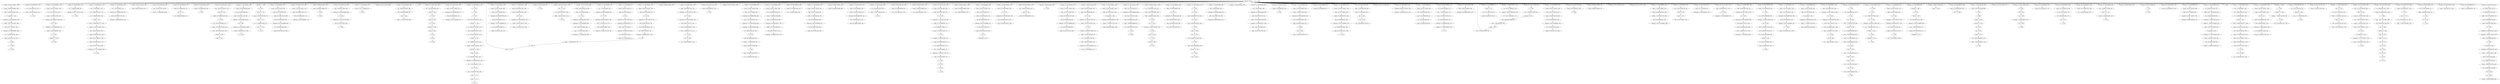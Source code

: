 strict digraph "" {
"('jst', 1.0, 408)";
"(\"'s\", 0, 682)";
"('to', -12.767458873371393, 108)";
"('japan', 32.0693952655391, 391)";
"('after', 40.55357512908445, 3)";
"('honshu', -4.9633505302217484, 692)";
"('7.3', 0, 705)";
"('.', 0, 1311)";
"('with', 0.13147192765458415, 491)";
"('in', 38.415939301283586, 575)";
"('are', -4.0, 1231)";
"('earthquake', 47.297741377896173, 1014)";
"('warning', 80.573438439648555, 751)";
"('issued', 30.805883287699665, 1359)";
"('-', 0, 577)";
"('.', 0, 163)";
"('warning', 112.35180295689604, 1315)";
"('quake', 13.271351898602667, 170)";
"('watching', 1.0, 624)";
"('warning', 107.05540887068813, 237)";
"('the', -3.4073002264221444, 1235)";
"('earthquake', 66.806823606883142, 557)";
"('been', -9.0, 790)";
"('quake', 5.9978386978041911, 1187)";
"('warning', 85.869832525856481, 1358)";
"('warning', 112.35180295689604, 530)";
"('following', -0.065735963827292299, 1319)";
"('issued', 42.136765251158138, 1008)";
"('the', -6.751200258768165, 631)";
"('warnings', -7.1184307225219943, 1383)";
"('in', 18.379289831505332, 550)";
"('of', -7.886065529541554, 691)";
"('a', 0, 1012)";
"('warning', 104.40721182758418, 129)";
"('after', 38.404766838779267, 14)";
"('japan', 64.216912482110132, 1204)";
"('a.m.', 0, 695)";
"('.', 0, 754)";
"('warning', 59.387862094816903, 854)";
"('.', 0, 615)";
"('to', -11.335933380406317, 1167)";
"('japan', 59.271140602637665, 10)";
"('fukushima', 59.587133204686808, 507)";
"('warning', 88.518029568960429, 73)";
"('one', -15.394415782963755, 462)";
"('issued', 53.467647214616612, 801)";
"('earthquake', 66.806823606883142, 804)";
"('people', -5.2844673736289973, 1162)";
"('after', 19.065492226032625, 1360)";
"('i', 0, 1033)";
"('?', 0, 1041)";
"('posted', 1.0, 12)";
"('off', 34.358151140526715, 565)";
"('alarming', 1.0, 328)";
"('warning', 88.518029568960429, 915)";
"('japan', 61.744026542373902, 1054)";
"('quake', 18.726486799201524, 572)";
"('warning', 93.814423655168341, 1212)";
"('warning', 101.75901478448021, 993)";
"('off', 40.973844462829199, 861)";
"('...', 0, 1260)";
"('coast', -6.751200258768165, 179)";
"('after', 42.702383419389633, 636)";
"('after', 42.702383419389633, 1482)";
"('earthquake', 69.245458885506508, 638)";
"('(', 0, 404)";
"('7.3', 0, 758)";
"('off', 40.973844462829199, 1485)";
"('after', 42.702383419389633, 1476)";
"('issued', 33.072059680391362, 738)";
"('off', 29.947688925658394, 496)";
"('destroyed', 1.0, 768)";
"('warning', 112.35180295689604, 591)";
"('as', -5.584060698716419, 446)";
"(';', 0, 653)";
"('warning', 109.70360591379209, 1109)";
"('fukushima', 54.782844272915746, 709)";
"('fukushima', 52.380699807030211, 683)";
"(\"''\", 0, 1001)";
"('...', 0, 1148)";
"('issued', 28.539706895007971, 485)";
"('strikes', 17.724058487257082, 805)";
"('japan', 61.744026542373902, 172)";
"('warning', 85.869832525856481, 206)";
"('issued', 53.467647214616612, 521)";
"('japan', 54.325368723165198, 498)";
"('issued', 53.467647214616612, 668)";
"('warning', 96.462620698272303, 880)";
"(')', 0, 1347)";
"('japan', 69.162684361582592, 246)";
"('off', 34.358151140526715, 649)";
"('warning', 75.277044353440644, 613)";
"('off', 40.973844462829199, 671)";
"('warning', 99.110817741376252, 398)";
"('place', -4.5764977229872068, 551)";
"('after', 23.363108806642988, 685)";
"('warning', 91.166226612064392, 288)";
"('after', 14.767875645422258, 630)";
"(',', 0, 583)";
"('issued', 33.072059680391362, 381)";
"('japan', 64.216912482110132, 864)";
"('";
"('those', 1.0, 1164)";
"('earthquake', 69.245458885506508, 244)";
"('for', 17.6016393494657, 1178)";
"('after', 40.55357512908445, 504)";
"('that', -10.489238240840086, 454)";
"('fukushima', 45.174266409373615, 666)";
"('are', -17.0, 1039)";
"('in', 45.094822457876333, 817)";
"('via', -5.6098314085460075, 76)";
"('nuclear', 1.0, 770)";
"('after', 38.404766838779267, 533)";
"(',', 0, 445)";
"('.', 0, 423)";
"('quake', 18.726486799201524, 505)";
"('magnitude', 35.315972756827144, 524)";
"('strikes', 6.4481169745141607, 825)";
"('after', 38.404766838779267, 556)";
"('issued', 51.201470821924914, 166)";
"('already', 1.0, 1220)";
"('issued', 53.467647214616612, 1198)";
"('or', 1.0, 585)";
"('after', 42.702383419389633, 363)";
"('for', 17.6016393494657, 1444)";
"('issued', 46.669118036541526, 659)";
"('tuesday', -2.5183247348891262, 407)";
"('after', 40.55357512908445, 522)";
"('warning', 109.70360591379209, 580)";
"('issued', 53.467647214616612, 1316)";
"('7.3', 0, 637)";
"('warning', 109.70360591379209, 275)";
"('&', 0, 1035)";
"('to', -9.9044078874412378, 1313)";
"('effect', -5.7789328204471264, 1233)";
"('warning', 112.35180295689604, 1177)";
"('...', 0, 240)";
"('japan', 69.162684361582592, 1480)";
"('is', -6.5107617591599141, 327)";
"('on', 4.8279337349966163, 1115)";
"('warning', 112.35180295689604, 1151)";
"('fukushima', 35.565688545831492, 725)";
"('warning', 112.35180295689604, 667)";
"('for', 10.804918048397099, 680)";
"('7.3', 0, 495)";
"('the', -13.439000323460206, 452)";
"('warning', 107.05540887068813, 1048)";
"('sisters', 1.0, 1071)";
"('fukushima', 59.587133204686808, 469)";
"('strong', 1.1605584217036244, 364)";
"('coast', 4.9524498544429072, 1146)";
"('via', -4.1783059155809283, 258)";
"('10-foot', 0, 1447)";
"('7.3', 0, 168)";
"('japan', 64.216912482110132, 576)";
"('warning', 91.166226612064392, 23)";
"('out', -6.8976145663944557, 974)";
"('japan', 64.216912482110132, 996)";
"('7.3', 0, 1143)";
"('hawaii', 1.0, 582)";
"('strikes', 17.724058487257082, 1287)";
"('earthquake', 66.806823606883142, 706)";
"('earthquake', 64.368188328259777, 903)";
"('6.9', 0, 998)";
"('issued', 33.072059680391362, 1097)";
"(']', 0, 1325)";
"('coast', 4.9524498544429072, 566)";
"('their', 1.0, 1170)";
"('yet', 1.0, 272)";
"('more', 1.0, 1312)";
"('has', -10.568934747257995, 146)";
"('preliminary', -0.32111684340724933, 492)";
"(';', 0, 1417)";
"('after', 25.511917096948171, 1011)";
"('near', -2.3829083310577257, 1147)";
"('issued', 53.467647214616612, 592)";
"('tuesday', -10.489238240840086, 696)";
"('magnitude', 26.768750962288859, 882)";
"('updating', 1.0, 1324)";
"('.', 0, 1425)";
"('.', 0, 90)";
"('people', -6.8318786025671638, 1218)";
"('safe', -8.0581729880980806, 1042)";
"('.', 0, 463)";
"('via', -8.4728823944761587, 1385)";
"('off', 40.973844462829199, 1201)";
"('issued', 53.467647214616612, 1436)";
"('magnitude', 28.905556410923431, 662)";
"('warnings', -0.60223192751184307, 1124)";
"('amp', -9.2629438553091692, 1036)";
"(';', 0, 173)";
"('our', 1.0, 1068)";
"('warning', 104.40721182758418, 658)";
"('live', -10.0, 448)";
"('coast', 13.312199935307959, 61)";
"('magnitude', 35.315972756827144, 5)";
"('via', -5.6098314085460075, 1150)";
"('fukushima', 52.380699807030211, 763)";
"('hits', 6.7155326263710027, 707)";
"('fukushima', 57.18498873880128, 1105)";
"('last', 1.0, 632)";
"('quake', 16.908108499001905, 1103)";
"('by', -8.0, 1456)";
"('to', -5.6098314085460075, 176)";
"('warning', 99.110817741376252, 621)";
"('after', 40.55357512908445, 1284)";
"('huge', 1.0, 767)";
"('warning', 112.35180295689604, 702)";
"('metres', 1.0, 467)";
"('-', 0, 180)";
"('6.9', 0, 1102)";
"('7.3-magnitude', 0, 687)";
"(';', 0, 968)";
"('warning', 112.35180295689604, 1)";
"('warning', 85.869832525856481, 897)";
"('by', -6.0, 1409)";
"('waves', -0.67888315659275111, 1182)";
"('near', -2.3829083310577257, 567)";
"('warning', 112.35180295689604, 487)";
"('issued', 21.741177716932889, 614)";
"('in', 20.605584217036252, 1165)";
"('.', 0, 392)";
"('all', 0.13147192765458415, 1155)";
"('japan', 61.744026542373902, 1185)";
"('tsunami', 123, 0)";
"('power', -4.5764977229872068, 771)";
"('fukushima', 59.587133204686808, 279)";
"('warning', 83.221635482752518, 161)";
"(';', 0, 1037)";
"('after', 38.404766838779267, 1141)";
"('japan', 34.54228120527533, 1367)";
"('the', 3.2804998382698969, 625)";
"('near', -3.7211991641634974, 665)";
"('.', 0, 273)";
"('has', -2.4450257953326222, 1213)";
"('in', 42.868528072345413, 1063)";
"('5";
"('japan', 66.689798421846362, 806)";
"('warning', 104.40721182758418, 1058)";
"('-', 0, 499)";
"('.', 0, 588)";
"('warning', 107.05540887068813, 1140)";
"(';', 0, 1153)";
"('urged', -2.6422336868144987, 175)";
"('warning', 109.70360591379209, 165)";
"('warning', 88.518029568960429, 256)";
"('warning', 112.35180295689604, 865)";
"('sense', 1.0, 459)";
"('after', 36.255958548474084, 869)";
"('warning', 85.869832525856481, 987)";
"('after', 34.1071502581689, 647)";
"('7.3-magnitude', 0, 1285)";
"('warning', 112.35180295689604, 241)";
"('in', 36.189644915752666, 171)";
"('issued', 33.072059680391362, 74)";
"('news', -4.766142638739872, 626)";
"('.', 0, 976)";
"('issued', 33.072059680391362, 916)";
"('via', -5.6098314085460075, 1470)";
"('.', 0, 727)";
"(\"''\", 0, 182)";
"('via', 0.11627056331430374, 432)";
"('warning', 75.277044353440644, 549)";
"('issued', 30.805883287699665, 195)";
"('issued', 33.072059680391362, 257)";
"('coast', 8.2963498867889278, 761)";
"('to', 7.2738980281396906, 238)";
"('warning', 96.462620698272303, 430)";
"('warning', 85.869832525856481, 303)";
"('after', 31.958341967863721, 1135)";
"('warning', 112.35180295689604, 502)";
"('earthquake', 42.420470820649435, 1362)";
"('as', -4.3577663131855022, 270)";
"('after', 40.55357512908445, 571)";
"('on', -3.8603313250169187, 289)";
"('the', -1.7353502102491341, 628)";
"('warning', 85.869832525856481, 1468)";
"('in', 33.963350530221746, 1126)";
"('7.3', 0, 883)";
"('prefecture', -11.729493168961618, 726)";
"('earthquake', 69.245458885506508, 1200)";
"('japan', 69.162684361582592, 640)";
"('prefecture', -3.6055842170362471, 684)";
"('warning', 112.35180295689604, 755)";
"('warning', 112.35180295689604, 1475)";
"('in', 33.963350530221746, 9)";
"('magnitude', 39.589583654096288, 704)";
"('!', 0, 1044)";
"(';', 0, 590)";
"('effect', -3.9824440170392723, 1127)";
"('earthquake', 69.245458885506508, 1270)";
"('after', 40.55357512908445, 802)";
"('warning', 93.814423655168341, 231)";
"('warning', 91.166226612064392, 518)";
"('enough', 1.0, 450)";
"('on', -6.0323975900203024, 721)";
"('warning', 112.35180295689604, 569)";
"('friends', 1.0, 389)";
"('for', 7.4065573978627981, 1184)";
"(';', 0, 105)";
"('waves', -11.102385433605544, 856)";
"('magnitude', 22.495140065019719, 999)";
"('via', -5.6098314085460075, 1410)";
"('japan', 74.108456241055066, 1318)";
"('have', -7.671320180863539, 457)";
"('fukushima', 61.989277670572342, 239)";
"('are', -9.0, 385)";
"('to', -14.198984366336468, 451)";
"('earthquake', 64.368188328259777, 6)";
"('warning', 112.35180295689604, 857)";
"('are', -2.0, 1125)";
"(';', 0, 1216)";
"('to', 7.2738980281396906, 1446)";
"('rt', 1.0, 124)";
"('issued', 48.935294429233224, 1049)";
"('warning', 112.35180295689604, 1282)";
"('so', -1.0948224578763326, 1418)";
"('japanese', 0.83944157829637533, 1116)";
"('is', 0.83944157829637533, 677)";
"('area', -1.2920303493582095, 470)";
"('ok.', 0, 1073)";
"('.', 0, 1016)";
"('.', 0, 330)";
"('run', 1.0, 1168)";
"('issued', 53.467647214616612, 756)";
"('7.3', 0, 4)";
"('5";
"('warning', 91.166226612064392, 99)";
"('``', 0, 1369)";
"('effect', -4.8806884187431994, 122)";
"('warning', 101.75901478448021, 646)";
"('been', -4.0, 233)";
"('warning', 112.35180295689604, 635)";
"('for', 17.6016393494657, 531)";
"('hope', -8.0366494697782525, 1034)";
"('off', 23.331995603355914, 826)";
"('fukushima', 59.587133204686808, 1440)";
"('japan', 64.216912482110132, 905)";
"('earthquake', 61.929553049636404, 1144)";
"('the', -1.7353502102491341, 722)";
"(';', 0, 1370)";
"('on', -0.60223192751184307, 1157)";
"('at', -5.7789328204471264, 1337)";
"('sky', 1.0, 369)";
"('warning', 85.869832525856481, 1336)";
"('to', -27.082713803022166, 460)";
"('japan', 69.162684361582592, 63)";
"('warning', 112.35180295689604, 553)";
"('after', 38.404766838779267, 1111)";
"('warning', 91.166226612064392, 1086)";
"('all', -2.9633505302217484, 1067)";
"('7.3-magnitude', 0, 803)";
"('earthquake', 69.245458885506508, 1478)";
"('have', -3.8027921085181235, 1219)";
"('issued', 42.136765251158138, 1449)";
"('issued', 53.467647214616612, 2)";
"('.', 0, 1172)";
"('in', 47.321116843407253, 13)";
"('in', 36.189644915752666, 1106)";
"('are', -8.0, 1072)";
"('issued', 53.467647214616612, 698)";
"('warning', 75.277044353440644, 1031)";
"('fukushima', 66.793566602343404, 555)";
"('fukushima', 57.18498873880128, 820)";
"('off', 14.511071173619271, 1364)";
"('place', -3.8027921085181235, 753)";
"('after', 25.511917096948171, 1186)";
"('hits', 8.2629438553091674, 1479)";
"('fukushima', 40.369977477602554, 1250)";
"('warning', 83.221635482752518, 88)";
"('22', 1.0, 1341)";
"('warning', 112.35180295689604, 898)";
"('in', 31.737056144690833, 121)";
"('warning', 88.518029568960429, 56)";
"('7.3-magnitude', 0, 1361)";
"('issued', 28.539706895007971, 162)";
"('issued', 33.072059680391362, 1396)";
"('in', 38.415939301283586, 597)";
"('japan', 61.744026542373902, 1107)";
"('magnitude', 33.179167308192575, 169)";
"('!', 0, 1152)";
"('warning', 112.35180295689604, 362)";
"('via', -4.1783059155809283, 1397)";
"('...', 0, 1384)";
"('hit', -6.8318786025671638, 629)";
"('warning', 99.110817741376252, 833)";
"('for', 17.6016393494657, 554)";
"('fukushima', 59.587133204686808, 1257)";
"('residents', -4.1896449157526652, 106)";
"('-', 0, 519)";
"('warning', 80.573438439648555, 1249)";
"('6.9', 0, 1320)";
"('earthquake', 64.368188328259777, 525)";
"('has', -4.766142638739872, 1421)";
"('&', 0, 1074)";
"('off', 40.973844462829199, 506)";
"('after', 38.404766838779267, 167)";
"('issued', 53.467647214616612, 488)";
"('...', 0, 183)";
"(';', 0, 1154)";
"('magnitude', 35.315972756827144, 759)";
"('far', 1.0, 1419)";
"('hits', 5.1681213974328362, 904)";
"('fukushima', 66.793566602343404, 532)";
"('japan', 64.216912482110132, 527)";
"('via', -1.3152549296507736, 529)";
"('given', 1.0, 791)";
"('.', 0, 967)";
"('of', 7.4065573978627981, 494)";
"('fukushima', 25.957110682289368, 110)";
"('earthquake', 66.806823606883142, 701)";
"('after', 38.404766838779267, 901)";
"('warning', 112.35180295689604, 58)";
"('magnitude', 31.042361859558003, 1321)";
"('warning', 112.35180295689604, 1252)";
"('the', 6.6243998706159175, 1158)";
"('warning', 109.70360591379209, 1268)";
"('magnitude', 35.315972756827144, 562)";
"('been', -11.0, 147)";
"('issued', 17.208824931549501, 148)";
"('7.3', 0, 661)";
"('!', 0, 123)";
"('coast', -15.11095033963322, 111)";
"('lt', 1.0, 1075)";
"('a', 0, 686)";
"('ok', -14.568934747257995, 1040)";
"('strikes', 21.482705658171387, 1484)";
"('off', 40.973844462829199, 573)";
"('via', -8.4728823944761587, 1457)";
"('off', 14.511071173619271, 792)";
"('earthquake', 57.052282492389658, 1137)";
"('for', 7.4065573978627981, 1450)";
"('warning', 93.814423655168341, 471)";
"('of', -1.0893442284729531, 271)";
"('issued', 33.072059680391362, 57)";
"('warning', 85.869832525856481, 720)";
"('after', 40.55357512908445, 669)";
"('issued', 35.338236073083053, 100)";
"('immediate', 1.0, 472)";
"('samoa', 1.0, 587)";
"('warning', 112.35180295689604, 11)";
"('warnings', 5.9139668674983081, 1114)";
"('off', 34.358151140526715, 1145)";
"('november', -4.5764977229872068, 1342)";
"('fukushima', 59.587133204686808, 596)";
"('estimated', 1.0, 465)";
"(',', 0, 1423)";
"('warning', 112.35180295689604, 1435)";
"('of', -4.4877048790072536, 724)";
"('after', 23.363108806642988, 101)";
"('7.3', 0, 1136)";
"('off', 38.768613355395033, 760)";
"('magnitude', 35.315972756827144, 1142)";
"('7.3', 0, 1477)";
"('be', 1.0, 972)";
"('issued', 39.870588858466448, 431)";
"('urged', -4.5764977229872068, 107)";
"('flee', -3.4159393012835819, 177)";
"('in', 38.415939301283586, 863)";
"('warning', 107.05540887068813, 560)";
"('.', 0, 24)";
"('warning', 83.221635482752518, 484)";
"('after', 34.1071502581689, 812)";
"('hits', 8.2629438553091674, 366)";
"('japan', 66.689798421846362, 681)";
"('earthquake', 61.929553049636404, 1052)";
"('in', 11.700406674912585, 773)";
"('japan', 69.162684361582592, 367)";
"('after', 40.55357512908445, 859)";
"('strong', -0.065735963827292299, 902)";
"('after', 25.511917096948171, 1452)";
"('earthquake', 69.245458885506508, 490)";
"('warning', 85.869832525856481, 194)";
"('warning', 104.40721182758418, 1474)";
"('...', 0, 886)";
"('in', 9.4741122893816652, 390)";
"('issued', 46.669118036541526, 130)";
"('warning', 99.110817741376252, 1196)";
"('ok.', 0, 971)";
"('get', 1.0, 461)";
"('warning', 112.35180295689604, 1481)";
"('japan', 64.216912482110132, 674)";
"('honshu', -3.4159393012835819, 827)";
"('i', 0, 622)";
"('in', 38.415939301283586, 995)";
"('time', -3.4159393012835819, 1339)";
"('hope', -1.9051775421236679, 1066)";
"('fukushima', 52.380699807030211, 873)";
"('off', 38.768613355395033, 1104)";
"(')', 0, 409)";
"('off', 34.358151140526715, 1405)";
"('warning', 80.573438439648555, 788)";
"('magnitude', 18.221529167750575, 103)";
"('after', 38.404766838779267, 1401)";
"('off', 25.537226710790073, 1188)";
"('quake', 0.54270379720533413, 104)";
"('along', 1.0, 1234)";
"('quake', 5.9978386978041911, 1453)";
"('earthquake', 64.368188328259777, 870)";
"('japan', 69.162684361582592, 1064)";
"('warning', 101.75901478448021, 811)";
"('after', 36.255958548474084, 1050)";
"('up', 1.6788831565927507, 1179)";
"('warning', 99.110817741376252, 1134)";
"('warning', 88.518029568960429, 380)";
"('warning', 112.35180295689604, 1197)";
"('for', 15.902459024198549, 581)";
"('reportedly', 1.0, 1424)";
"('after', 42.702383419389633, 242)";
"('issued', 30.805883287699665, 1469)";
"('warning', 107.05540887068813, 1400)";
"('when', 1.0, 627)";
"('in', 45.094822457876333, 678)";
"('earthquake', 69.245458885506508, 365)";
"('quake', 11.452973598403048, 1322)";
"('.', 0, 1190)";
"('japan', 61.744026542373902, 1451)";
"('following', -2.5183247348891262, 997)";
"('issued', 53.467647214616612, 1283)";
"('warning', 112.35180295689604, 800)";
"('issued', 37.60441246577475, 1434)";
"('warnings', -6.0323975900203024, 444)";
"('issued', 30.805883287699665, 988)";
"('residents', -2.255380879579957, 174)";
"('a.m.', 0, 406)";
"('warning', 101.75901478448021, 1415)";
"('earthquake', 66.806823606883142, 1286)";
"('bad', 1.0, 633)";
"('earthquake', 69.245458885506508, 277)";
"('warning', 112.35180295689604, 520)";
"('.', 0, 149)";
"('";
"('east', 1.0, 291)";
"('in', 29.510761759159916, 1232)";
"('earthquake', 52.175011935142919, 884)";
"('.', 0, 552)";
"(';', 0, 1368)";
"('warning', 112.35180295689604, 464)";
"('fukushima', 47.57641087525915, 568)";
"('died', 1.0, 1221)";
"('warning', 77.925241396544607, 965)";
"('after', 40.55357512908445, 593)";
"('warning', 72.628847310336681, 933)";
"('warning', 88.518029568960429, 1096)";
"('in', 38.415939301283586, 673)";
"('a', 0, 766)";
"('as', 1.773705614469083, 703)";
"('the', 1.6085498220968866, 290)";
"('would', 1.0, 456)";
"('2011', 1.0, 774)";
"('warning', 107.05540887068813, 816)";
"('where', -2.255380879579957, 765)";
"('by', -6.0, 75)";
"('after', 40.55357512908445, 276)";
"('after', 40.55357512908445, 1199)";
"('after', 29.809533677558537, 881)";
"('off', 40.973844462829199, 278)";
"('flee', -5.3502033374562901, 109)";
"('in', 22.831878602567166, 752)";
"('warning', 104.40721182758418, 1176)";
"('-', 0, 917)";
"('issued', 33.072059680391362, 1215)";
"(';', 0, 654)";
"('xxx', 1.0, 1045)";
"('fukushima', 59.587133204686808, 862)";
"('one', -8.6497966625437108, 634)";
"('strikes', 15.844734901799928, 871)";
"('now', -11.715532626371004, 329)";
"('fukushima', 35.565688545831492, 1166)";
"('coast', -5.0792502425951547, 1236)";
"('7.3', 0, 563)";
"('guam', 1.0, 584)";
"('after', 40.55357512908445, 489)";
"('eastern', -2.255380879579957, 497)";
"('thoughts', -3.4159393012835819, 384)";
"('in', 38.415939301283586, 526)";
"('plant', 1.0, 772)";
"('issued', 53.467647214616612, 1253)";
"('warning', 101.75901478448021, 403)";
"('earthquake', 66.806823606883142, 534)";
"('of', 2.3090164220613474, 652)";
"('earthquake', 61.929553049636404, 648)";
"('japan', 64.216912482110132, 509)";
"('earthquake', 61.929553049636404, 813)";
"('after', 38.404766838779267, 561)";
"('off', 40.973844462829199, 1439)";
"('especially', 1.0, 1163)";
"('to', 7.2738980281396906, 1180)";
"('warning', 80.573438439648555, 222)";
"('fukushima', 59.587133204686808, 1202)";
"('7.3', 0, 523)";
"('10-foot', 0, 1181)";
"('made', 1.0, 458)";
"('3', 0, 466)";
"(';', 0, 589)";
"('warning', 88.518029568960429, 268)";
"('earthquake', 69.245458885506508, 670)";
"('off', 36.563382247960874, 708)";
"('all', -9.1529954459744136, 387)";
"('fukushima', 42.772121943488088, 1189)";
"('strikes', -1.0691773673144525, 1363)";
"('issued', 53.467647214616612, 59)";
"('after', 40.55357512908445, 1254)";
"('tv', -2.5183247348891262, 1159)";
"('via', -8.4728823944761587, 501)";
"('hits', 5.1681213974328362, 7)";
"('[', 0, 1323)";
"('strong', 1.1605584217036244, 243)";
"('warning', 88.518029568960429, 1395)";
"('7.3', 0, 102)";
"('7.3-magnitude', 0, 1013)";
"('prefecture', -1.2844673736289973, 821)";
"('issued', 28.539706895007971, 89)";
"('after', 27.660725387253354, 822)";
"('earthquake', 61.929553049636404, 1404)";
"('center', 1.0, 934)";
"('after', 40.55357512908445, 1269)";
"('7.3', 0, 1403)";
"('hits', 0.52588771061833661, 664)";
"('...', 0, 1455)";
"('issued', 30.805883287699665, 304)";
"('hits', 8.2629438553091674, 639)";
"('effect', 0.50877799148036384, 679)";
"('fukushima', 59.587133204686808, 672)";
"('channels', 1.0, 1156)";
"('warning', 75.277044353440644, 145)";
"('for', 10.804918048397099, 819)";
"('fukushima', 30.76139961406043, 1365)";
"('fukushima', 59.587133204686808, 1486)";
"('my', -6.0581729880980806, 383)";
"('.', 0, 1065)";
"('warning', 91.166226612064392, 1297)";
"('earthquake', 44.859106099272807, 688)";
"('warning', 62.036059137920859, 44)";
"('trouble', 1.0, 1422)";
"('quake', 18.726486799201524, 1255)";
"('warning', 88.518029568960429, 1280)";
"('waves', -0.67888315659275111, 1448)";
"('warning', 112.35180295689604, 697)";
"('japan', 64.216912482110132, 1442)";
"('.', 0, 45)";
"('in', 38.415939301283586, 1441)";
"('warning', 112.35180295689604, 1443)";
"('.', 0, 1500)";
"('.', 0, 1032)";
"('japan', 64.216912482110132, 598)";
"('in', 38.415939301283586, 1258)";
"('in', 42.868528072345413, 468)";
"('off', 16.71630228105343, 690)";
"('bloomberg', 1.0, 578)";
"(',', 0, 1343)";
"('warning', 112.35180295689604, 1099)";
"('coast', 4.9524498544429072, 1406)";
"('warning', 104.40721182758418, 1005)";
"('near', -2.3829083310577257, 1407)";
"('issued', 28.539706895007971, 1310)";
"(\"''\", 0, 46)";
"('everyone', 1.0, 970)";
"('come', -4.5764977229872068, 1314)";
"('off', 40.973844462829199, 1112)";
"('it', 1.0, 455)";
"(';', 0, 208)";
"('of', 7.4065573978627981, 762)";
"('quake', 18.726486799201524, 1438)";
"('off', 40.973844462829199, 1256)";
"('after', 40.55357512908445, 757)";
"('magnitude', 31.042361859558003, 493)";
"('issued', 30.805883287699665, 207)";
"('issued', 42.136765251158138, 1183)";
"('issued', 33.072059680391362, 269)";
"('magnitude', 35.315972756827144, 1402)";
"('up', 1.6788831565927507, 1445)";
"('10', -4.9709135059509606, 1217)";
"('.', 0, 775)";
"('imminent', 1.0, 1380)";
"('japan', 74.108456241055066, 868)";
"('for', -11.284426180075855, 1169)";
"('warning', 59.387862094816903, 326)";
"('fukushima', 54.782844272915746, 8)";
"('lives', 1.0, 1171)";
"('in', 11.700406674912585, 1366)";
"('7.3-magnitude', 0, 823)";
"('via', -5.6098314085460075, 305)";
"('-', 0, 368)";
"('issued', 33.072059680391362, 234)";
"('issued', 53.467647214616612, 858)";
"('quake', 18.726486799201524, 860)";
"('for', 15.902459024198549, 60)";
"('earthquake', 57.052282492389658, 663)";
"('careful', 1.0, 973)";
"('coast', 3.2804998382698969, 651)";
"('for', 7.4065573978627981, 1009)";
"('hits', 8.2629438553091674, 245)";
"('at', -4.8806884187431994, 1161)";
"('warning', 99.110817741376252, 798)";
"('after', 34.1071502581689, 660)";
"('japan', 66.689798421846362, 1288)";
"('warnings', -2.7742981925152268, 1230)";
"('tv', 0.54741122893816607, 1117)";
"('coast', -1.7353502102491341, 292)";
"('issued', 53.467647214616612, 570)";
"('fukushima', 66.793566602343404, 900)";
"('hoping', 1.0, 969)";
"('issued', 24.007354109624586, 966)";
"('!', 0, 125)";
"('this', -4.9709135059509606, 1338)";
"(',', 0, 1381)";
"('issued', 53.467647214616612, 866)";
"('of', 12.504098373664249, 62)";
"('news', -2.4450257953326222, 370)";
"('fukushima', 37.967833011717026, 178)";
"('warning', 104.40721182758418, 1062)";
"('struck', -6.8318786025671638, 1015)";
"('.', 0, 1416)";
"('issued', 53.467647214616612, 503)";
"('5";
"('after', 40.55357512908445, 699)";
"('issued', 42.136765251158138, 799)";
"('numerous', 1.0, 1382)";
"('japan', 64.216912482110132, 1259)";
"(',', 0, 1345)";
"('strikes', 13.965411316342774, 1053)";
"('coast', -15.11095033963322, 453)";
"('6.9', 0, 1051)";
"('after', 40.55357512908445, 1437)";
"('has', -8.2478179038507449, 789)";
"('off', 25.537226710790073, 1454)";
"('earthquake', 52.175011935142919, 824)";
"('issued', 26.273530502316277, 223)";
"('for', 17.6016393494657, 899)";
"('japanese', 0.45258877106183371, 700)";
"('jane', 1.0, 1038)";
"('quake', 4.1794603976045721, 1000)";
"('and', -6.0, 1070)";
"('warning', 109.70360591379209, 676)";
"('has', 2.1972078914818765, 1006)";
"('in', 47.321116843407253, 1317)";
"('off', 25.537226710790073, 885)";
"('off', 34.358151140526715, 872)";
"('effect', 0.50877799148036384, 818)";
"('fukushima', 49.978555341144684, 1420)";
"('(', 0, 1340)";
"('coast', -3.4073002264221444, 723)";
"('a', 0, 769)";
"('warning', 83.221635482752518, 1309)";
"('i', 0, 447)";
"('issued', 51.201470821924914, 1110)";
"('travels', 1.0, 1043)";
"('warning', 91.166226612064392, 120)";
"('...', 0, 1408)";
"('there', -7.2844673736289973, 975)";
"('yelling', 1.0, 1160)";
"('fukushima', 59.587133204686808, 574)";
"('quake', 18.726486799201524, 594)";
"('for', 15.902459024198549, 867)";
"('b', 0, 181)";
"('via', 2.9793215492444585, 641)";
"('been', -4.0, 1214)";
"('the', 4.9524498544429072, 650)";
"('nhk', -3.4159393012835819, 500)";
"('warning', 93.814423655168341, 1433)";
"('with', -8.3792898315053304, 386)";
"('at', -12.066643632374618, 693)";
"('issued', 53.467647214616612, 1100)";
"('warning', 88.518029568960429, 737)";
"(';', 0, 1076)";
"('3', 0, 1077)";
"('earthquake', 61.929553049636404, 564)";
"('my', -9.9267010604434969, 388)";
"('has', -2.4450257953326222, 232)";
"(';', 0, 209)";
"('fukushima', 59.587133204686808, 1113)";
"('off', 40.973844462829199, 595)";
"(',', 0, 1203)";
"('.', 0, 382)";
"(',', 0, 764)";
"('been', 0.0, 1007)";
"('japan', 61.744026542373902, 1010)";
"('near', -11.750944162798135, 449)";
"('issued', 33.072059680391362, 1281)";
"('2017', 1.0, 1098)";
"('struck', -7.6055842170362471, 689)";
"('in', 38.415939301283586, 508)";
"('was', -1.0948224578763326, 623)";
"('brothers', 1.0, 1069)";
"('american', 1.0, 586)";
"('2016', 1.0, 1344)";
"('.', 0, 486)";
"('for', -16.381967155877305, 855)";
"('by', -6.0, 1149)";
"('prefecture', -9.4083763255543715, 1251)";
"('quake', 20.544865099401143, 1483)";
"('after', 40.55357512908445, 1101)";
"('issued', 44.402941643849829, 994)";
"('jst', 1.0, 408)" -> "(')', 0, 409)";
"(\"'s\", 0, 682)" -> "('fukushima', 52.380699807030211, 683)";
"('to', -12.767458873371393, 108)" -> "('flee', -5.3502033374562901, 109)";
"('japan', 32.0693952655391, 391)" -> "('.', 0, 392)";
"('after', 40.55357512908445, 3)" -> "('7.3', 0, 4)";
"('honshu', -4.9633505302217484, 692)" -> "('at', -12.066643632374618, 693)";
"('7.3', 0, 705)" -> "('earthquake', 66.806823606883142, 706)";
"('.', 0, 1311)" -> "('more', 1.0, 1312)";
"('with', 0.13147192765458415, 491)" -> "('preliminary', -0.32111684340724933, 492)";
"('in', 38.415939301283586, 575)" -> "('japan', 64.216912482110132, 576)";
"('are', -4.0, 1231)" -> "('in', 29.510761759159916, 1232)";
"('earthquake', 47.297741377896173, 1014)" -> "('struck', -6.8318786025671638, 1015)";
"('warning', 80.573438439648555, 751)" -> "('in', 22.831878602567166, 752)";
"('issued', 30.805883287699665, 1359)" -> "('after', 19.065492226032625, 1360)";
"('-', 0, 577)" -> "('bloomberg', 1.0, 578)";
"('warning', 112.35180295689604, 1315)" -> "('issued', 53.467647214616612, 1316)";
"('quake', 13.271351898602667, 170)" -> "('in', 36.189644915752666, 171)";
"('watching', 1.0, 624)" -> "('the', 3.2804998382698969, 625)";
"('warning', 107.05540887068813, 237)" -> "('to', 7.2738980281396906, 238)";
"('the', -3.4073002264221444, 1235)" -> "('coast', -5.0792502425951547, 1236)";
"('been', -9.0, 790)" -> "('given', 1.0, 791)";
"('quake', 5.9978386978041911, 1187)" -> "('off', 25.537226710790073, 1188)";
"('warning', 85.869832525856481, 1358)" -> "('issued', 30.805883287699665, 1359)";
"('warning', 112.35180295689604, 530)" -> "('for', 17.6016393494657, 531)";
"('following', -0.065735963827292299, 1319)" -> "('6.9', 0, 1320)";
"('issued', 42.136765251158138, 1008)" -> "('for', 7.4065573978627981, 1009)";
"('the', -6.751200258768165, 631)" -> "('last', 1.0, 632)";
"('warnings', -7.1184307225219943, 1383)" -> "('...', 0, 1384)";
"('in', 18.379289831505332, 550)" -> "('place', -4.5764977229872068, 551)";
"('of', -7.886065529541554, 691)" -> "('honshu', -4.9633505302217484, 692)";
"('a', 0, 1012)" -> "('7.3-magnitude', 0, 1013)";
"('warning', 104.40721182758418, 129)" -> "('issued', 46.669118036541526, 130)";
"('a.m.', 0, 695)" -> "('tuesday', -10.489238240840086, 696)";
"('warning', 59.387862094816903, 854)" -> "('for', -16.381967155877305, 855)";
"('to', -11.335933380406317, 1167)" -> "('run', 1.0, 1168)";
"('fukushima', 59.587133204686808, 507)" -> "('in', 38.415939301283586, 508)";
"('warning', 88.518029568960429, 73)" -> "('issued', 33.072059680391362, 74)";
"('one', -15.394415782963755, 462)" -> "('.', 0, 463)";
"('issued', 53.467647214616612, 801)" -> "('after', 40.55357512908445, 802)";
"('earthquake', 66.806823606883142, 804)" -> "('strikes', 17.724058487257082, 805)";
"('people', -5.2844673736289973, 1162)" -> "('especially', 1.0, 1163)";
"('after', 19.065492226032625, 1360)" -> "('7.3-magnitude', 0, 1361)";
"('i', 0, 1033)" -> "('hope', -8.0366494697782525, 1034)";
"('?', 0, 1041)" -> "('safe', -8.0581729880980806, 1042)";
"('posted', 1.0, 12)" -> "('in', 47.321116843407253, 13)";
"('off', 34.358151140526715, 565)" -> "('coast', 4.9524498544429072, 566)";
"('alarming', 1.0, 328)" -> "('now', -11.715532626371004, 329)";
"('warning', 88.518029568960429, 915)" -> "('issued', 33.072059680391362, 916)";
"('quake', 18.726486799201524, 572)" -> "('off', 40.973844462829199, 573)";
"('warning', 93.814423655168341, 1212)" -> "('has', -2.4450257953326222, 1213)";
"('warning', 101.75901478448021, 993)" -> "('issued', 44.402941643849829, 994)";
"('off', 40.973844462829199, 861)" -> "('fukushima', 59.587133204686808, 862)";
"('coast', -6.751200258768165, 179)" -> "('-', 0, 180)";
"('after', 42.702383419389633, 636)" -> "('7.3', 0, 637)";
"('after', 42.702383419389633, 1482)" -> "('quake', 20.544865099401143, 1483)";
"('earthquake', 69.245458885506508, 638)" -> "('hits', 8.2629438553091674, 639)";
"('(', 0, 404)" -> "('5:59', 0, 405)";
"('7.3', 0, 758)" -> "('magnitude', 35.315972756827144, 759)";
"('off', 40.973844462829199, 1485)" -> "('fukushima', 59.587133204686808, 1486)";
"('after', 42.702383419389633, 1476)" -> "('7.3', 0, 1477)";
"('off', 29.947688925658394, 496)" -> "('eastern', -2.255380879579957, 497)";
"('destroyed', 1.0, 768)" -> "('a', 0, 769)";
"('warning', 112.35180295689604, 591)" -> "('issued', 53.467647214616612, 592)";
"('as', -5.584060698716419, 446)" -> "('i', 0, 447)";
"(';', 0, 653)" -> "(';', 0, 654)";
"('warning', 109.70360591379209, 1109)" -> "('issued', 51.201470821924914, 1110)";
"('fukushima', 52.380699807030211, 683)" -> "('prefecture', -3.6055842170362471, 684)";
"('...', 0, 1148)" -> "('by', -6.0, 1149)";
"('issued', 28.539706895007971, 485)" -> "('.', 0, 486)";
"('strikes', 17.724058487257082, 805)" -> "('japan', 66.689798421846362, 806)";
"('japan', 61.744026542373902, 172)" -> "(';', 0, 173)";
"('warning', 85.869832525856481, 206)" -> "('issued', 30.805883287699665, 207)";
"('issued', 53.467647214616612, 521)" -> "('after', 40.55357512908445, 522)";
"('japan', 54.325368723165198, 498)" -> "('-', 0, 499)";
"('issued', 53.467647214616612, 668)" -> "('after', 40.55357512908445, 669)";
"('warning', 96.462620698272303, 880)" -> "('after', 29.809533677558537, 881)";
"('off', 34.358151140526715, 649)" -> "('the', 4.9524498544429072, 650)";
"('warning', 75.277044353440644, 613)" -> "('issued', 21.741177716932889, 614)";
"('off', 40.973844462829199, 671)" -> "('fukushima', 59.587133204686808, 672)";
"('place', -4.5764977229872068, 551)" -> "('.', 0, 552)";
"('after', 23.363108806642988, 685)" -> "('a', 0, 686)";
"('warning', 91.166226612064392, 288)" -> "('on', -3.8603313250169187, 289)";
"('after', 14.767875645422258, 630)" -> "('the', -6.751200258768165, 631)";
"(',', 0, 583)" -> "('guam', 1.0, 584)";
"('issued', 33.072059680391362, 381)" -> "('.', 0, 382)";
"('those', 1.0, 1164)" -> "('in', 20.605584217036252, 1165)";
"('earthquake', 69.245458885506508, 244)" -> "('hits', 8.2629438553091674, 245)";
"('for', 17.6016393494657, 1178)" -> "('up', 1.6788831565927507, 1179)";
"('after', 40.55357512908445, 504)" -> "('quake', 18.726486799201524, 505)";
"('that', -10.489238240840086, 454)" -> "('it', 1.0, 455)";
"('are', -17.0, 1039)" -> "('ok', -14.568934747257995, 1040)";
"('in', 45.094822457876333, 817)" -> "('effect', 0.50877799148036384, 818)";
"('nuclear', 1.0, 770)" -> "('power', -4.5764977229872068, 771)";
"('after', 38.404766838779267, 533)" -> "('earthquake', 66.806823606883142, 534)";
"(',', 0, 445)" -> "('as', -5.584060698716419, 446)";
"('quake', 18.726486799201524, 505)" -> "('off', 40.973844462829199, 506)";
"('magnitude', 35.315972756827144, 524)" -> "('earthquake', 64.368188328259777, 525)";
"('strikes', 6.4481169745141607, 825)" -> "('off', 23.331995603355914, 826)";
"('after', 38.404766838779267, 556)" -> "('earthquake', 66.806823606883142, 557)";
"('issued', 51.201470821924914, 166)" -> "('after', 38.404766838779267, 167)";
"('already', 1.0, 1220)" -> "('died', 1.0, 1221)";
"('issued', 53.467647214616612, 1198)" -> "('after', 40.55357512908445, 1199)";
"('or', 1.0, 585)" -> "('american', 1.0, 586)";
"('after', 42.702383419389633, 363)" -> "('strong', 1.1605584217036244, 364)";
"('for', 17.6016393494657, 1444)" -> "('up', 1.6788831565927507, 1445)";
"('issued', 46.669118036541526, 659)" -> "('after', 34.1071502581689, 660)";
"('tuesday', -2.5183247348891262, 407)" -> "('jst', 1.0, 408)";
"('after', 40.55357512908445, 522)" -> "('7.3', 0, 523)";
"('warning', 109.70360591379209, 580)" -> "('for', 15.902459024198549, 581)";
"('issued', 53.467647214616612, 1316)" -> "('in', 47.321116843407253, 1317)";
"('7.3', 0, 637)" -> "('earthquake', 69.245458885506508, 638)";
"('warning', 109.70360591379209, 275)" -> "('after', 40.55357512908445, 276)";
"('&', 0, 1035)" -> "('amp', -9.2629438553091692, 1036)";
"('to', -9.9044078874412378, 1313)" -> "('come', -4.5764977229872068, 1314)";
"('effect', -5.7789328204471264, 1233)" -> "('along', 1.0, 1234)";
"('warning', 112.35180295689604, 1177)" -> "('for', 17.6016393494657, 1178)";
"('is', -6.5107617591599141, 327)" -> "('alarming', 1.0, 328)";
"('on', 4.8279337349966163, 1115)" -> "('japanese', 0.83944157829637533, 1116)";
"('warning', 112.35180295689604, 1151)" -> "('!', 0, 1152)";
"('fukushima', 35.565688545831492, 725)" -> "('prefecture', -11.729493168961618, 726)";
"('warning', 112.35180295689604, 667)" -> "('issued', 53.467647214616612, 668)";
"('for', 10.804918048397099, 680)" -> "('japan', 66.689798421846362, 681)";
"('7.3', 0, 495)" -> "('off', 29.947688925658394, 496)";
"('the', -13.439000323460206, 452)" -> "('coast', -15.11095033963322, 453)";
"('warning', 107.05540887068813, 1048)" -> "('issued', 48.935294429233224, 1049)";
"('sisters', 1.0, 1071)" -> "('are', -8.0, 1072)";
"('fukushima', 59.587133204686808, 469)" -> "('area', -1.2920303493582095, 470)";
"('strong', 1.1605584217036244, 364)" -> "('earthquake', 69.245458885506508, 365)";
"('coast', 4.9524498544429072, 1146)" -> "('near', -2.3829083310577257, 1147)";
"('10-foot', 0, 1447)" -> "('waves', -0.67888315659275111, 1448)";
"('7.3', 0, 168)" -> "('magnitude', 33.179167308192575, 169)";
"('japan', 64.216912482110132, 576)" -> "('-', 0, 577)";
"('warning', 91.166226612064392, 23)" -> "('.', 0, 24)";
"('out', -6.8976145663944557, 974)" -> "('there', -7.2844673736289973, 975)";
"('japan', 64.216912482110132, 996)" -> "('following', -2.5183247348891262, 997)";
"('7.3', 0, 1143)" -> "('earthquake', 61.929553049636404, 1144)";
"('hawaii', 1.0, 582)" -> "(',', 0, 583)";
"('strikes', 17.724058487257082, 1287)" -> "('japan', 66.689798421846362, 1288)";
"('earthquake', 66.806823606883142, 706)" -> "('hits', 6.7155326263710027, 707)";
"('earthquake', 64.368188328259777, 903)" -> "('hits', 5.1681213974328362, 904)";
"('6.9', 0, 998)" -> "('magnitude', 22.495140065019719, 999)";
"('issued', 33.072059680391362, 1097)" -> "('2017', 1.0, 1098)";
"('coast', 4.9524498544429072, 566)" -> "('near', -2.3829083310577257, 567)";
"('their', 1.0, 1170)" -> "('lives', 1.0, 1171)";
"('yet', 1.0, 272)" -> "('.', 0, 273)";
"('more', 1.0, 1312)" -> "('to', -9.9044078874412378, 1313)";
"('has', -10.568934747257995, 146)" -> "('been', -11.0, 147)";
"('preliminary', -0.32111684340724933, 492)" -> "('magnitude', 31.042361859558003, 493)";
"(';', 0, 1417)" -> "('so', -1.0948224578763326, 1418)";
"('after', 25.511917096948171, 1011)" -> "('a', 0, 1012)";
"('near', -2.3829083310577257, 1147)" -> "('...', 0, 1148)";
"('issued', 53.467647214616612, 592)" -> "('after', 40.55357512908445, 593)";
"('magnitude', 26.768750962288859, 882)" -> "('7.3', 0, 883)";
"('updating', 1.0, 1324)" -> "(']', 0, 1325)";
"('people', -6.8318786025671638, 1218)" -> "('have', -3.8027921085181235, 1219)";
"('safe', -8.0581729880980806, 1042)" -> "('travels', 1.0, 1043)";
"('off', 40.973844462829199, 1201)" -> "('fukushima', 59.587133204686808, 1202)";
"('issued', 53.467647214616612, 1436)" -> "('after', 40.55357512908445, 1437)";
"('magnitude', 28.905556410923431, 662)" -> "('earthquake', 57.052282492389658, 663)";
"('warnings', -0.60223192751184307, 1124)" -> "('are', -2.0, 1125)";
"('amp', -9.2629438553091692, 1036)" -> "(';', 0, 1037)";
"(';', 0, 173)" -> "('residents', -2.255380879579957, 174)";
"('our', 1.0, 1068)" -> "('brothers', 1.0, 1069)";
"('warning', 104.40721182758418, 658)" -> "('issued', 46.669118036541526, 659)";
"('live', -10.0, 448)" -> "('near', -11.750944162798135, 449)";
"('coast', 13.312199935307959, 61)" -> "('of', 12.504098373664249, 62)";
"('magnitude', 35.315972756827144, 5)" -> "('earthquake', 64.368188328259777, 6)";
"('fukushima', 52.380699807030211, 763)" -> "(',', 0, 764)";
"('hits', 6.7155326263710027, 707)" -> "('off', 36.563382247960874, 708)";
"('fukushima', 57.18498873880128, 1105)" -> "('in', 36.189644915752666, 1106)";
"('last', 1.0, 632)" -> "('bad', 1.0, 633)";
"('quake', 16.908108499001905, 1103)" -> "('off', 38.768613355395033, 1104)";
"('by', -8.0, 1456)" -> "('via', -8.4728823944761587, 1457)";
"('to', -5.6098314085460075, 176)" -> "('flee', -3.4159393012835819, 177)";
"('warning', 99.110817741376252, 621)" -> "('i', 0, 622)";
"('after', 40.55357512908445, 1284)" -> "('7.3-magnitude', 0, 1285)";
"('huge', 1.0, 767)" -> "('tsunami', 123, 0)";
"('warning', 112.35180295689604, 702)" -> "('as', 1.773705614469083, 703)";
"('metres', 1.0, 467)" -> "('in', 42.868528072345413, 468)";
"('-', 0, 180)" -> "('b', 0, 181)";
"('6.9', 0, 1102)" -> "('quake', 16.908108499001905, 1103)";
"('7.3-magnitude', 0, 687)" -> "('earthquake', 44.859106099272807, 688)";
"(';', 0, 968)" -> "('hoping', 1.0, 969)";
"('warning', 112.35180295689604, 1)" -> "('issued', 53.467647214616612, 2)";
"('by', -6.0, 1409)" -> "('via', -5.6098314085460075, 1410)";
"('waves', -0.67888315659275111, 1182)" -> "('issued', 42.136765251158138, 1183)";
"('near', -2.3829083310577257, 567)" -> "('fukushima', 47.57641087525915, 568)";
"('warning', 112.35180295689604, 487)" -> "('issued', 53.467647214616612, 488)";
"('issued', 21.741177716932889, 614)" -> "('.', 0, 615)";
"('in', 20.605584217036252, 1165)" -> "('fukushima', 35.565688545831492, 1166)";
"('all', 0.13147192765458415, 1155)" -> "('channels', 1.0, 1156)";
"('japan', 61.744026542373902, 1185)" -> "('after', 25.511917096948171, 1186)";
"('tsunami', 123, 0)" -> "('warning', 96.462620698272303, 430)";
"('tsunami', 123, 0)" -> "('warning', 99.110817741376252, 1134)";
"('tsunami', 123, 0)" -> "('warning', 88.518029568960429, 380)";
"('tsunami', 123, 0)" -> "('warning', 112.35180295689604, 1197)";
"('tsunami', 123, 0)" -> "('warning', 88.518029568960429, 737)";
"('tsunami', 123, 0)" -> "('warnings', -0.60223192751184307, 1124)";
"('tsunami', 123, 0)" -> "('warning', 112.35180295689604, 241)";
"('tsunami', 123, 0)" -> "('warning', 112.35180295689604, 58)";
"('tsunami', 123, 0)" -> "('warning', 112.35180295689604, 1)";
"('tsunami', 123, 0)" -> "('warning', 85.869832525856481, 897)";
"('tsunami', 123, 0)" -> "('warnings', -6.0323975900203024, 444)";
"('tsunami', 123, 0)" -> "('warning', 88.518029568960429, 256)";
"('tsunami', 123, 0)" -> "('warning', 109.70360591379209, 1268)";
"('tsunami', 123, 0)" -> "('warning', 85.869832525856481, 1336)";
"('tsunami', 123, 0)" -> "('warning', 112.35180295689604, 857)";
"('tsunami', 123, 0)" -> "('warning', 112.35180295689604, 487)";
"('tsunami', 123, 0)" -> "('warning', 112.35180295689604, 1177)";
"('tsunami', 123, 0)" -> "('.', 0, 423)";
"('tsunami', 123, 0)" -> "('warning', 112.35180295689604, 1282)";
"('tsunami', 123, 0)" -> "('warning', 88.518029568960429, 1395)";
"('tsunami', 123, 0)" -> "('warning', 104.40721182758418, 1062)";
"('tsunami', 123, 0)" -> "('warning', 80.573438439648555, 751)";
"('tsunami', 123, 0)" -> "('warning', 88.518029568960429, 1280)";
"('tsunami', 123, 0)" -> "('warning', 83.221635482752518, 161)";
"('tsunami', 123, 0)" -> "('warning', 107.05540887068813, 816)";
"('tsunami', 123, 0)" -> "('warning', 91.166226612064392, 99)";
"('tsunami', 123, 0)" -> "('warning', 112.35180295689604, 1315)";
"('tsunami', 123, 0)" -> "('warning', 101.75901478448021, 646)";
"('tsunami', 123, 0)" -> "('warning', 75.277044353440644, 1031)";
"('tsunami', 123, 0)" -> "('warning', 107.05540887068813, 237)";
"('tsunami', 123, 0)" -> "('warning', 91.166226612064392, 1297)";
"('tsunami', 123, 0)" -> "('warning', 112.35180295689604, 635)";
"('tsunami', 123, 0)" -> "('warning', 101.75901478448021, 1415)";
"('tsunami', 123, 0)" -> "('warning', 85.869832525856481, 1358)";
"('tsunami', 123, 0)" -> "('warning', 85.869832525856481, 720)";
"('tsunami', 123, 0)" -> "('warning', 75.277044353440644, 145)";
"('tsunami', 123, 0)" -> "('warning', 88.518029568960429, 268)";
"('tsunami', 123, 0)" -> "('warning', 112.35180295689604, 800)";
"('tsunami', 123, 0)" -> "('warning', 112.35180295689604, 11)";
"('tsunami', 123, 0)" -> "('warning', 112.35180295689604, 1151)";
"('tsunami', 123, 0)" -> "('warning', 104.40721182758418, 129)";
"('tsunami', 123, 0)" -> "('warning', 104.40721182758418, 1058)";
"('tsunami', 123, 0)" -> "('warnings', 5.9139668674983081, 1114)";
"('tsunami', 123, 0)" -> "('warning', 93.814423655168341, 1212)";
"('tsunami', 123, 0)" -> "('warning', 62.036059137920859, 44)";
"('tsunami', 123, 0)" -> "('warning', 59.387862094816903, 854)";
"('tsunami', 123, 0)" -> "('warning', 107.05540887068813, 1140)";
"('tsunami', 123, 0)" -> "('warning', 109.70360591379209, 676)";
"('tsunami', 123, 0)" -> "('warning', 112.35180295689604, 464)";
"('tsunami', 123, 0)" -> "('warning', 112.35180295689604, 553)";
"('tsunami', 123, 0)" -> "('warning', 91.166226612064392, 1086)";
"('tsunami', 123, 0)" -> "('warning', 107.05540887068813, 1400)";
"('tsunami', 123, 0)" -> "('warning', 77.925241396544607, 965)";
"('tsunami', 123, 0)" -> "('warning', 112.35180295689604, 667)";
"('tsunami', 123, 0)" -> "('warning', 107.05540887068813, 1048)";
"('tsunami', 123, 0)" -> "('destroyed', 1.0, 768)";
"('tsunami', 123, 0)" -> "('warning', 72.628847310336681, 933)";
"('tsunami', 123, 0)" -> "('warning', 96.462620698272303, 880)";
"('tsunami', 123, 0)" -> "('warning', 112.35180295689604, 697)";
"('tsunami', 123, 0)" -> "('warning', 109.70360591379209, 1109)";
"('tsunami', 123, 0)" -> "('warning', 85.869832525856481, 987)";
"('tsunami', 123, 0)" -> "('warning', 112.35180295689604, 1252)";
"('tsunami', 123, 0)" -> "('warning', 109.70360591379209, 580)";
"('tsunami', 123, 0)" -> "('warning', 83.221635482752518, 1309)";
"('tsunami', 123, 0)" -> "('warning', 91.166226612064392, 120)";
"('tsunami', 123, 0)" -> "('.', 0, 1500)";
"('tsunami', 123, 0)" -> "('warning', 88.518029568960429, 915)";
"('tsunami', 123, 0)" -> "('warning', 107.05540887068813, 560)";
"('tsunami', 123, 0)" -> "('warning', 91.166226612064392, 23)";
"('tsunami', 123, 0)" -> "('warning', 109.70360591379209, 275)";
"('tsunami', 123, 0)" -> "('warning', 83.221635482752518, 484)";
"('tsunami', 123, 0)" -> "('warning', 112.35180295689604, 755)";
"('tsunami', 123, 0)" -> "('warning', 101.75901478448021, 993)";
"('tsunami', 123, 0)" -> "('warning', 112.35180295689604, 1099)";
"('tsunami', 123, 0)" -> "('warning', 104.40721182758418, 1176)";
"('tsunami', 123, 0)" -> "('warning', 83.221635482752518, 88)";
"('tsunami', 123, 0)" -> "('warning', 109.70360591379209, 165)";
"('tsunami', 123, 0)" -> "('warning', 75.277044353440644, 549)";
"('tsunami', 123, 0)" -> "('warning', 104.40721182758418, 1005)";
"('tsunami', 123, 0)" -> "('warning', 112.35180295689604, 898)";
"('tsunami', 123, 0)" -> "('warning', 88.518029568960429, 56)";
"('tsunami', 123, 0)" -> "('warning', 112.35180295689604, 702)";
"('tsunami', 123, 0)" -> "('warning', 112.35180295689604, 865)";
"('tsunami', 123, 0)" -> "('warning', 85.869832525856481, 194)";
"('tsunami', 123, 0)" -> "('warning', 104.40721182758418, 1474)";
"('tsunami', 123, 0)" -> "('warning', 85.869832525856481, 303)";
"('tsunami', 123, 0)" -> "('warning', 112.35180295689604, 502)";
"('tsunami', 123, 0)" -> "('warning', 112.35180295689604, 591)";
"('tsunami', 123, 0)" -> "('warning', 99.110817741376252, 1196)";
"('tsunami', 123, 0)" -> "('warning', 112.35180295689604, 530)";
"('tsunami', 123, 0)" -> "('warning', 112.35180295689604, 1481)";
"('tsunami', 123, 0)" -> "('warning', 93.814423655168341, 1433)";
"('tsunami', 123, 0)" -> "('warning', 112.35180295689604, 362)";
"('tsunami', 123, 0)" -> "('warning', 112.35180295689604, 1443)";
"('tsunami', 123, 0)" -> "('hit', -6.8318786025671638, 629)";
"('tsunami', 123, 0)" -> "('warning', 85.869832525856481, 1468)";
"('tsunami', 123, 0)" -> "('warning', 99.110817741376252, 833)";
"('tsunami', 123, 0)" -> "('warning', 85.869832525856481, 206)";
"('tsunami', 123, 0)" -> "('imminent', 1.0, 1380)";
"('tsunami', 123, 0)" -> "('warning', 80.573438439648555, 1249)";
"('tsunami', 123, 0)" -> "('warning', 59.387862094816903, 326)";
"('tsunami', 123, 0)" -> "('warning', 101.75901478448021, 403)";
"('tsunami', 123, 0)" -> "('warning', 88.518029568960429, 1096)";
"('tsunami', 123, 0)" -> "('warning', 112.35180295689604, 1435)";
"('tsunami', 123, 0)" -> "('warning', 75.277044353440644, 613)";
"('tsunami', 123, 0)" -> "('warning', 104.40721182758418, 658)";
"('tsunami', 123, 0)" -> "('warning', 112.35180295689604, 1475)";
"('tsunami', 123, 0)" -> "('warning', 99.110817741376252, 398)";
"('tsunami', 123, 0)" -> "('warning', 80.573438439648555, 788)";
"('tsunami', 123, 0)" -> "('warning', 112.35180295689604, 520)";
"('tsunami', 123, 0)" -> "('warning', 91.166226612064392, 288)";
"('tsunami', 123, 0)" -> "('warning', 80.573438439648555, 222)";
"('tsunami', 123, 0)" -> "('warning', 99.110817741376252, 621)";
"('tsunami', 123, 0)" -> "('warning', 93.814423655168341, 231)";
"('tsunami', 123, 0)" -> "('warning', 91.166226612064392, 518)";
"('tsunami', 123, 0)" -> "('warning', 88.518029568960429, 73)";
"('tsunami', 123, 0)" -> "('warning', 99.110817741376252, 798)";
"('tsunami', 123, 0)" -> "('warning', 112.35180295689604, 569)";
"('tsunami', 123, 0)" -> "('warning', 101.75901478448021, 811)";
"('tsunami', 123, 0)" -> "('warnings', -2.7742981925152268, 1230)";
"('power', -4.5764977229872068, 771)" -> "('plant', 1.0, 772)";
"('warning', 83.221635482752518, 161)" -> "('issued', 28.539706895007971, 162)";
"(';', 0, 1037)" -> "('jane', 1.0, 1038)";
"('after', 38.404766838779267, 1141)" -> "('magnitude', 35.315972756827144, 1142)";
"('japan', 34.54228120527533, 1367)" -> "(';', 0, 1368)";
"('the', 3.2804998382698969, 625)" -> "('news', -4.766142638739872, 626)";
"('near', -3.7211991641634974, 665)" -> "('fukushima', 45.174266409373615, 666)";
"('has', -2.4450257953326222, 1213)" -> "('been', -4.0, 1214)";
"('in', 42.868528072345413, 1063)" -> "('japan', 69.162684361582592, 1064)";
"('5:59', 0, 694)" -> "('a.m.', 0, 695)";
"('-', 0, 499)" -> "('nhk', -3.4159393012835819, 500)";
"('.', 0, 588)" -> "(';', 0, 589)";
"('warning', 107.05540887068813, 1140)" -> "('after', 38.404766838779267, 1141)";
"(';', 0, 1153)" -> "(';', 0, 1154)";
"('urged', -2.6422336868144987, 175)" -> "('to', -5.6098314085460075, 176)";
"('warning', 109.70360591379209, 165)" -> "('issued', 51.201470821924914, 166)";
"('warning', 88.518029568960429, 256)" -> "('issued', 33.072059680391362, 257)";
"('warning', 112.35180295689604, 865)" -> "('issued', 53.467647214616612, 866)";
"('sense', 1.0, 459)" -> "('to', -27.082713803022166, 460)";
"('after', 36.255958548474084, 869)" -> "('earthquake', 64.368188328259777, 870)";
"('warning', 85.869832525856481, 987)" -> "('issued', 30.805883287699665, 988)";
"('after', 34.1071502581689, 647)" -> "('earthquake', 61.929553049636404, 648)";
"('7.3-magnitude', 0, 1285)" -> "('earthquake', 66.806823606883142, 1286)";
"('warning', 112.35180295689604, 241)" -> "('after', 42.702383419389633, 242)";
"('in', 36.189644915752666, 171)" -> "('japan', 61.744026542373902, 172)";
"('issued', 33.072059680391362, 74)" -> "('by', -6.0, 75)";
"('news', -4.766142638739872, 626)" -> "('when', 1.0, 627)";
"('issued', 33.072059680391362, 916)" -> "('-', 0, 917)";
"(\"''\", 0, 182)" -> "('...', 0, 183)";
"('warning', 75.277044353440644, 549)" -> "('in', 18.379289831505332, 550)";
"('issued', 33.072059680391362, 257)" -> "('via', -4.1783059155809283, 258)";
"('coast', 8.2963498867889278, 761)" -> "('of', 7.4065573978627981, 762)";
"('to', 7.2738980281396906, 238)" -> "('fukushima', 61.989277670572342, 239)";
"('warning', 96.462620698272303, 430)" -> "('issued', 39.870588858466448, 431)";
"('warning', 85.869832525856481, 303)" -> "('issued', 30.805883287699665, 304)";
"('after', 31.958341967863721, 1135)" -> "('7.3', 0, 1136)";
"('warning', 112.35180295689604, 502)" -> "('issued', 53.467647214616612, 503)";
"('earthquake', 42.420470820649435, 1362)" -> "('strikes', -1.0691773673144525, 1363)";
"('as', -4.3577663131855022, 270)" -> "('of', -1.0893442284729531, 271)";
"('after', 40.55357512908445, 571)" -> "('quake', 18.726486799201524, 572)";
"('on', -3.8603313250169187, 289)" -> "('the', 1.6085498220968866, 290)";
"('the', -1.7353502102491341, 628)" -> "('tsunami', 123, 0)";
"('warning', 85.869832525856481, 1468)" -> "('issued', 30.805883287699665, 1469)";
"('in', 33.963350530221746, 1126)" -> "('effect', -3.9824440170392723, 1127)";
"('7.3', 0, 883)" -> "('earthquake', 52.175011935142919, 884)";
"('prefecture', -11.729493168961618, 726)" -> "('.', 0, 727)";
"('earthquake', 69.245458885506508, 1200)" -> "('off', 40.973844462829199, 1201)";
"('japan', 69.162684361582592, 640)" -> "('via', 2.9793215492444585, 641)";
"('prefecture', -3.6055842170362471, 684)" -> "('after', 23.363108806642988, 685)";
"('warning', 112.35180295689604, 755)" -> "('issued', 53.467647214616612, 756)";
"('warning', 112.35180295689604, 1475)" -> "('after', 42.702383419389633, 1476)";
"('in', 33.963350530221746, 9)" -> "('japan', 59.271140602637665, 10)";
"('magnitude', 39.589583654096288, 704)" -> "('7.3', 0, 705)";
"('!', 0, 1044)" -> "('xxx', 1.0, 1045)";
"('effect', -3.9824440170392723, 1127)" -> "(':', 0, 1128)";
"('after', 40.55357512908445, 802)" -> "('7.3-magnitude', 0, 803)";
"('warning', 93.814423655168341, 231)" -> "('has', -2.4450257953326222, 232)";
"('warning', 91.166226612064392, 518)" -> "('-', 0, 519)";
"('enough', 1.0, 450)" -> "('to', -14.198984366336468, 451)";
"('on', -6.0323975900203024, 721)" -> "('the', -1.7353502102491341, 722)";
"('warning', 112.35180295689604, 569)" -> "('issued', 53.467647214616612, 570)";
"('friends', 1.0, 389)" -> "('in', 9.4741122893816652, 390)";
"('for', 7.4065573978627981, 1184)" -> "('japan', 61.744026542373902, 1185)";
"(';', 0, 105)" -> "('residents', -4.1896449157526652, 106)";
"('magnitude', 22.495140065019719, 999)" -> "('quake', 4.1794603976045721, 1000)";
"('japan', 74.108456241055066, 1318)" -> "('following', -0.065735963827292299, 1319)";
"('have', -7.671320180863539, 457)" -> "('made', 1.0, 458)";
"('fukushima', 61.989277670572342, 239)" -> "('...', 0, 240)";
"('are', -9.0, 385)" -> "('with', -8.3792898315053304, 386)";
"('to', -14.198984366336468, 451)" -> "('the', -13.439000323460206, 452)";
"('earthquake', 64.368188328259777, 6)" -> "('hits', 5.1681213974328362, 7)";
"('warning', 112.35180295689604, 857)" -> "('issued', 53.467647214616612, 858)";
"('are', -2.0, 1125)" -> "('in', 33.963350530221746, 1126)";
"(';', 0, 1216)" -> "('10', -4.9709135059509606, 1217)";
"('to', 7.2738980281396906, 1446)" -> "('10-foot', 0, 1447)";
"('rt', 1.0, 124)" -> "('!', 0, 125)";
"('issued', 48.935294429233224, 1049)" -> "('after', 36.255958548474084, 1050)";
"('warning', 112.35180295689604, 1282)" -> "('issued', 53.467647214616612, 1283)";
"('so', -1.0948224578763326, 1418)" -> "('far', 1.0, 1419)";
"('japanese', 0.83944157829637533, 1116)" -> "('tv', 0.54741122893816607, 1117)";
"('is', 0.83944157829637533, 677)" -> "('in', 45.094822457876333, 678)";
"('area', -1.2920303493582095, 470)" -> "('warning', 93.814423655168341, 471)";
"('ok.', 0, 1073)" -> "('&', 0, 1074)";
"('run', 1.0, 1168)" -> "('for', -11.284426180075855, 1169)";
"('issued', 53.467647214616612, 756)" -> "('after', 40.55357512908445, 757)";
"('7.3', 0, 4)" -> "('magnitude', 35.315972756827144, 5)";
"('5:59am', 0, 1346)" -> "(')', 0, 1347)";
"('warning', 91.166226612064392, 99)" -> "('issued', 35.338236073083053, 100)";
"('``', 0, 1369)" -> "(';', 0, 1370)";
"('effect', -4.8806884187431994, 122)" -> "('!', 0, 123)";
"('warning', 101.75901478448021, 646)" -> "('after', 34.1071502581689, 647)";
"('been', -4.0, 233)" -> "('issued', 33.072059680391362, 234)";
"('warning', 112.35180295689604, 635)" -> "('after', 42.702383419389633, 636)";
"('for', 17.6016393494657, 531)" -> "('fukushima', 66.793566602343404, 532)";
"('hope', -8.0366494697782525, 1034)" -> "('&', 0, 1035)";
"('off', 23.331995603355914, 826)" -> "('honshu', -3.4159393012835819, 827)";
"('fukushima', 59.587133204686808, 1440)" -> "('in', 38.415939301283586, 1441)";
"('earthquake', 61.929553049636404, 1144)" -> "('off', 34.358151140526715, 1145)";
"('the', -1.7353502102491341, 722)" -> "('coast', -3.4073002264221444, 723)";
"('on', -0.60223192751184307, 1157)" -> "('the', 6.6243998706159175, 1158)";
"('at', -5.7789328204471264, 1337)" -> "('this', -4.9709135059509606, 1338)";
"('sky', 1.0, 369)" -> "('news', -2.4450257953326222, 370)";
"('warning', 85.869832525856481, 1336)" -> "('at', -5.7789328204471264, 1337)";
"('to', -27.082713803022166, 460)" -> "('get', 1.0, 461)";
"('warning', 112.35180295689604, 553)" -> "('for', 17.6016393494657, 554)";
"('after', 38.404766838779267, 1111)" -> "('off', 40.973844462829199, 1112)";
"('all', -2.9633505302217484, 1067)" -> "('our', 1.0, 1068)";
"('7.3-magnitude', 0, 803)" -> "('earthquake', 66.806823606883142, 804)";
"('earthquake', 69.245458885506508, 1478)" -> "('hits', 8.2629438553091674, 1479)";
"('have', -3.8027921085181235, 1219)" -> "('already', 1.0, 1220)";
"('issued', 42.136765251158138, 1449)" -> "('for', 7.4065573978627981, 1450)";
"('issued', 53.467647214616612, 2)" -> "('after', 40.55357512908445, 3)";
"('in', 47.321116843407253, 13)" -> "('after', 38.404766838779267, 14)";
"('in', 36.189644915752666, 1106)" -> "('japan', 61.744026542373902, 1107)";
"('are', -8.0, 1072)" -> "('ok.', 0, 1073)";
"('issued', 53.467647214616612, 698)" -> "('after', 40.55357512908445, 699)";
"('warning', 75.277044353440644, 1031)" -> "('.', 0, 1032)";
"('fukushima', 66.793566602343404, 555)" -> "('after', 38.404766838779267, 556)";
"('fukushima', 57.18498873880128, 820)" -> "('prefecture', -1.2844673736289973, 821)";
"('off', 14.511071173619271, 1364)" -> "('fukushima', 30.76139961406043, 1365)";
"('place', -3.8027921085181235, 753)" -> "('.', 0, 754)";
"('after', 25.511917096948171, 1186)" -> "('quake', 5.9978386978041911, 1187)";
"('hits', 8.2629438553091674, 1479)" -> "('japan', 69.162684361582592, 1480)";
"('fukushima', 40.369977477602554, 1250)" -> "('prefecture', -9.4083763255543715, 1251)";
"('warning', 83.221635482752518, 88)" -> "('issued', 28.539706895007971, 89)";
"('22', 1.0, 1341)" -> "('november', -4.5764977229872068, 1342)";
"('warning', 112.35180295689604, 898)" -> "('for', 17.6016393494657, 899)";
"('in', 31.737056144690833, 121)" -> "('effect', -4.8806884187431994, 122)";
"('warning', 88.518029568960429, 56)" -> "('issued', 33.072059680391362, 57)";
"('7.3-magnitude', 0, 1361)" -> "('earthquake', 42.420470820649435, 1362)";
"('issued', 28.539706895007971, 162)" -> "('.', 0, 163)";
"('issued', 33.072059680391362, 1396)" -> "('via', -4.1783059155809283, 1397)";
"('in', 38.415939301283586, 597)" -> "('japan', 64.216912482110132, 598)";
"('magnitude', 33.179167308192575, 169)" -> "('quake', 13.271351898602667, 170)";
"('!', 0, 1152)" -> "(';', 0, 1153)";
"('warning', 112.35180295689604, 362)" -> "('after', 42.702383419389633, 363)";
"('...', 0, 1384)" -> "('via', -8.4728823944761587, 1385)";
"('hit', -6.8318786025671638, 629)" -> "('after', 14.767875645422258, 630)";
"('for', 17.6016393494657, 554)" -> "('fukushima', 66.793566602343404, 555)";
"('fukushima', 59.587133204686808, 1257)" -> "('in', 38.415939301283586, 1258)";
"('residents', -4.1896449157526652, 106)" -> "('urged', -4.5764977229872068, 107)";
"('warning', 80.573438439648555, 1249)" -> "('fukushima', 40.369977477602554, 1250)";
"('6.9', 0, 1320)" -> "('magnitude', 31.042361859558003, 1321)";
"('earthquake', 64.368188328259777, 525)" -> "('in', 38.415939301283586, 526)";
"('has', -4.766142638739872, 1421)" -> "('trouble', 1.0, 1422)";
"('&', 0, 1074)" -> "('lt', 1.0, 1075)";
"('off', 40.973844462829199, 506)" -> "('fukushima', 59.587133204686808, 507)";
"('after', 38.404766838779267, 167)" -> "('7.3', 0, 168)";
"('issued', 53.467647214616612, 488)" -> "('after', 40.55357512908445, 489)";
"(';', 0, 1154)" -> "('all', 0.13147192765458415, 1155)";
"('magnitude', 35.315972756827144, 759)" -> "('off', 38.768613355395033, 760)";
"('far', 1.0, 1419)" -> "('fukushima', 49.978555341144684, 1420)";
"('hits', 5.1681213974328362, 904)" -> "('japan', 64.216912482110132, 905)";
"('fukushima', 66.793566602343404, 532)" -> "('after', 38.404766838779267, 533)";
"('japan', 64.216912482110132, 527)" -> "(':', 0, 528)";
"('given', 1.0, 791)" -> "('off', 14.511071173619271, 792)";
"('.', 0, 967)" -> "(';', 0, 968)";
"('of', 7.4065573978627981, 494)" -> "('7.3', 0, 495)";
"('fukushima', 25.957110682289368, 110)" -> "('coast', -15.11095033963322, 111)";
"('after', 38.404766838779267, 901)" -> "('strong', -0.065735963827292299, 902)";
"('warning', 112.35180295689604, 58)" -> "('issued', 53.467647214616612, 59)";
"('magnitude', 31.042361859558003, 1321)" -> "('quake', 11.452973598403048, 1322)";
"('warning', 112.35180295689604, 1252)" -> "('issued', 53.467647214616612, 1253)";
"('the', 6.6243998706159175, 1158)" -> "('tv', -2.5183247348891262, 1159)";
"('warning', 109.70360591379209, 1268)" -> "('after', 40.55357512908445, 1269)";
"('magnitude', 35.315972756827144, 562)" -> "('7.3', 0, 563)";
"('been', -11.0, 147)" -> "('issued', 17.208824931549501, 148)";
"('issued', 17.208824931549501, 148)" -> "('.', 0, 149)";
"('7.3', 0, 661)" -> "('magnitude', 28.905556410923431, 662)";
"('!', 0, 123)" -> "('rt', 1.0, 124)";
"('lt', 1.0, 1075)" -> "(';', 0, 1076)";
"('a', 0, 686)" -> "('7.3-magnitude', 0, 687)";
"('ok', -14.568934747257995, 1040)" -> "('?', 0, 1041)";
"('strikes', 21.482705658171387, 1484)" -> "('off', 40.973844462829199, 1485)";
"('off', 40.973844462829199, 573)" -> "('fukushima', 59.587133204686808, 574)";
"('for', 7.4065573978627981, 1450)" -> "('japan', 61.744026542373902, 1451)";
"('warning', 93.814423655168341, 471)" -> "('immediate', 1.0, 472)";
"('of', -1.0893442284729531, 271)" -> "('yet', 1.0, 272)";
"('warning', 85.869832525856481, 720)" -> "('on', -6.0323975900203024, 721)";
"('after', 40.55357512908445, 669)" -> "('earthquake', 69.245458885506508, 670)";
"('issued', 35.338236073083053, 100)" -> "('after', 23.363108806642988, 101)";
"('samoa', 1.0, 587)" -> "('.', 0, 588)";
"('warning', 112.35180295689604, 11)" -> "('posted', 1.0, 12)";
"('warnings', 5.9139668674983081, 1114)" -> "('on', 4.8279337349966163, 1115)";
"('off', 34.358151140526715, 1145)" -> "('coast', 4.9524498544429072, 1146)";
"('november', -4.5764977229872068, 1342)" -> "(',', 0, 1343)";
"('fukushima', 59.587133204686808, 596)" -> "('in', 38.415939301283586, 597)";
"('estimated', 1.0, 465)" -> "('3', 0, 466)";
"(',', 0, 1423)" -> "('reportedly', 1.0, 1424)";
"('warning', 112.35180295689604, 1435)" -> "('issued', 53.467647214616612, 1436)";
"('of', -4.4877048790072536, 724)" -> "('fukushima', 35.565688545831492, 725)";
"('after', 23.363108806642988, 101)" -> "('7.3', 0, 102)";
"('7.3', 0, 1136)" -> "('earthquake', 57.052282492389658, 1137)";
"('off', 38.768613355395033, 760)" -> "('coast', 8.2963498867889278, 761)";
"('magnitude', 35.315972756827144, 1142)" -> "('7.3', 0, 1143)";
"('7.3', 0, 1477)" -> "('earthquake', 69.245458885506508, 1478)";
"('be', 1.0, 972)" -> "('careful', 1.0, 973)";
"('issued', 39.870588858466448, 431)" -> "('via', 0.11627056331430374, 432)";
"('urged', -4.5764977229872068, 107)" -> "('to', -12.767458873371393, 108)";
"('flee', -3.4159393012835819, 177)" -> "('fukushima', 37.967833011717026, 178)";
"('in', 38.415939301283586, 863)" -> "('japan', 64.216912482110132, 864)";
"('warning', 107.05540887068813, 560)" -> "('after', 38.404766838779267, 561)";
"('warning', 83.221635482752518, 484)" -> "('issued', 28.539706895007971, 485)";
"('after', 34.1071502581689, 812)" -> "('earthquake', 61.929553049636404, 813)";
"('hits', 8.2629438553091674, 366)" -> "('japan', 69.162684361582592, 367)";
"('japan', 66.689798421846362, 681)" -> "(\"'s\", 0, 682)";
"('earthquake', 61.929553049636404, 1052)" -> "('strikes', 13.965411316342774, 1053)";
"('in', 11.700406674912585, 773)" -> "('2011', 1.0, 774)";
"('japan', 69.162684361582592, 367)" -> "('-', 0, 368)";
"('after', 40.55357512908445, 859)" -> "('quake', 18.726486799201524, 860)";
"('strong', -0.065735963827292299, 902)" -> "('earthquake', 64.368188328259777, 903)";
"('after', 25.511917096948171, 1452)" -> "('quake', 5.9978386978041911, 1453)";
"('earthquake', 69.245458885506508, 490)" -> "('with', 0.13147192765458415, 491)";
"('warning', 85.869832525856481, 194)" -> "('issued', 30.805883287699665, 195)";
"('in', 9.4741122893816652, 390)" -> "('japan', 32.0693952655391, 391)";
"('ok.', 0, 971)" -> "('be', 1.0, 972)";
"('get', 1.0, 461)" -> "('one', -15.394415782963755, 462)";
"('warning', 112.35180295689604, 1481)" -> "('after', 42.702383419389633, 1482)";
"('i', 0, 622)" -> "('was', -1.0948224578763326, 623)";
"('in', 38.415939301283586, 995)" -> "('japan', 64.216912482110132, 996)";
"('time', -3.4159393012835819, 1339)" -> "('(', 0, 1340)";
"('hope', -1.9051775421236679, 1066)" -> "('all', -2.9633505302217484, 1067)";
"('off', 38.768613355395033, 1104)" -> "('fukushima', 57.18498873880128, 1105)";
"('off', 34.358151140526715, 1405)" -> "('coast', 4.9524498544429072, 1406)";
"('warning', 80.573438439648555, 788)" -> "('has', -8.2478179038507449, 789)";
"('magnitude', 18.221529167750575, 103)" -> "('quake', 0.54270379720533413, 104)";
"('after', 38.404766838779267, 1401)" -> "('magnitude', 35.315972756827144, 1402)";
"('off', 25.537226710790073, 1188)" -> "('fukushima', 42.772121943488088, 1189)";
"('quake', 0.54270379720533413, 104)" -> "(';', 0, 105)";
"('along', 1.0, 1234)" -> "('the', -3.4073002264221444, 1235)";
"('quake', 5.9978386978041911, 1453)" -> "('off', 25.537226710790073, 1454)";
"('earthquake', 64.368188328259777, 870)" -> "('strikes', 15.844734901799928, 871)";
"('japan', 69.162684361582592, 1064)" -> "('.', 0, 1065)";
"('warning', 101.75901478448021, 811)" -> "('after', 34.1071502581689, 812)";
"('after', 36.255958548474084, 1050)" -> "('6.9', 0, 1051)";
"('up', 1.6788831565927507, 1179)" -> "('to', 7.2738980281396906, 1180)";
"('warning', 99.110817741376252, 1134)" -> "('after', 31.958341967863721, 1135)";
"('warning', 88.518029568960429, 380)" -> "('issued', 33.072059680391362, 381)";
"('warning', 112.35180295689604, 1197)" -> "('issued', 53.467647214616612, 1198)";
"('for', 15.902459024198549, 581)" -> "('hawaii', 1.0, 582)";
"('reportedly', 1.0, 1424)" -> "('.', 0, 1425)";
"('after', 42.702383419389633, 242)" -> "('strong', 1.1605584217036244, 243)";
"('issued', 30.805883287699665, 1469)" -> "('via', -5.6098314085460075, 1470)";
"('warning', 107.05540887068813, 1400)" -> "('after', 38.404766838779267, 1401)";
"('when', 1.0, 627)" -> "('the', -1.7353502102491341, 628)";
"('in', 45.094822457876333, 678)" -> "('effect', 0.50877799148036384, 679)";
"('earthquake', 69.245458885506508, 365)" -> "('hits', 8.2629438553091674, 366)";
"('quake', 11.452973598403048, 1322)" -> "('[', 0, 1323)";
"('japan', 61.744026542373902, 1451)" -> "('after', 25.511917096948171, 1452)";
"('following', -2.5183247348891262, 997)" -> "('6.9', 0, 998)";
"('issued', 53.467647214616612, 1283)" -> "('after', 40.55357512908445, 1284)";
"('warning', 112.35180295689604, 800)" -> "('issued', 53.467647214616612, 801)";
"('warnings', -6.0323975900203024, 444)" -> "(',', 0, 445)";
"('residents', -2.255380879579957, 174)" -> "('urged', -2.6422336868144987, 175)";
"('a.m.', 0, 406)" -> "('tuesday', -2.5183247348891262, 407)";
"('warning', 101.75901478448021, 1415)" -> "('.', 0, 1416)";
"('earthquake', 66.806823606883142, 1286)" -> "('strikes', 17.724058487257082, 1287)";
"('bad', 1.0, 633)" -> "('one', -8.6497966625437108, 634)";
"('earthquake', 69.245458885506508, 277)" -> "('off', 40.973844462829199, 278)";
"('warning', 112.35180295689604, 520)" -> "('issued', 53.467647214616612, 521)";
"(':', 0, 528)" -> "('via', -1.3152549296507736, 529)";
"('east', 1.0, 291)" -> "('coast', -1.7353502102491341, 292)";
"('in', 29.510761759159916, 1232)" -> "('effect', -5.7789328204471264, 1233)";
"('earthquake', 52.175011935142919, 884)" -> "('off', 25.537226710790073, 885)";
"(';', 0, 1368)" -> "('``', 0, 1369)";
"('warning', 112.35180295689604, 464)" -> "('estimated', 1.0, 465)";
"('warning', 77.925241396544607, 965)" -> "('issued', 24.007354109624586, 966)";
"('after', 40.55357512908445, 593)" -> "('quake', 18.726486799201524, 594)";
"('warning', 72.628847310336681, 933)" -> "('center', 1.0, 934)";
"('warning', 88.518029568960429, 1096)" -> "('issued', 33.072059680391362, 1097)";
"('in', 38.415939301283586, 673)" -> "('japan', 64.216912482110132, 674)";
"('a', 0, 766)" -> "('huge', 1.0, 767)";
"('as', 1.773705614469083, 703)" -> "('magnitude', 39.589583654096288, 704)";
"('the', 1.6085498220968866, 290)" -> "('east', 1.0, 291)";
"('would', 1.0, 456)" -> "('have', -7.671320180863539, 457)";
"('2011', 1.0, 774)" -> "('.', 0, 775)";
"('warning', 107.05540887068813, 816)" -> "('in', 45.094822457876333, 817)";
"('where', -2.255380879579957, 765)" -> "('a', 0, 766)";
"('by', -6.0, 75)" -> "('via', -5.6098314085460075, 76)";
"('after', 40.55357512908445, 276)" -> "('earthquake', 69.245458885506508, 277)";
"('after', 40.55357512908445, 1199)" -> "('earthquake', 69.245458885506508, 1200)";
"('after', 29.809533677558537, 881)" -> "('magnitude', 26.768750962288859, 882)";
"('off', 40.973844462829199, 278)" -> "('fukushima', 59.587133204686808, 279)";
"('flee', -5.3502033374562901, 109)" -> "('fukushima', 25.957110682289368, 110)";
"('in', 22.831878602567166, 752)" -> "('place', -3.8027921085181235, 753)";
"('issued', 33.072059680391362, 1215)" -> "(';', 0, 1216)";
"('fukushima', 59.587133204686808, 862)" -> "('in', 38.415939301283586, 863)";
"('strikes', 15.844734901799928, 871)" -> "('off', 34.358151140526715, 872)";
"('now', -11.715532626371004, 329)" -> "('.', 0, 330)";
"('fukushima', 35.565688545831492, 1166)" -> "('to', -11.335933380406317, 1167)";
"('7.3', 0, 563)" -> "('earthquake', 61.929553049636404, 564)";
"('guam', 1.0, 584)" -> "('or', 1.0, 585)";
"('after', 40.55357512908445, 489)" -> "('earthquake', 69.245458885506508, 490)";
"('eastern', -2.255380879579957, 497)" -> "('japan', 54.325368723165198, 498)";
"('thoughts', -3.4159393012835819, 384)" -> "('are', -9.0, 385)";
"('in', 38.415939301283586, 526)" -> "('japan', 64.216912482110132, 527)";
"('plant', 1.0, 772)" -> "('in', 11.700406674912585, 773)";
"('issued', 53.467647214616612, 1253)" -> "('after', 40.55357512908445, 1254)";
"('warning', 101.75901478448021, 403)" -> "('(', 0, 404)";
"('of', 2.3090164220613474, 652)" -> "(';', 0, 653)";
"('earthquake', 61.929553049636404, 648)" -> "('off', 34.358151140526715, 649)";
"('after', 38.404766838779267, 561)" -> "('magnitude', 35.315972756827144, 562)";
"('off', 40.973844462829199, 1439)" -> "('fukushima', 59.587133204686808, 1440)";
"('especially', 1.0, 1163)" -> "('those', 1.0, 1164)";
"('to', 7.2738980281396906, 1180)" -> "('10-foot', 0, 1181)";
"('warning', 80.573438439648555, 222)" -> "('issued', 26.273530502316277, 223)";
"('fukushima', 59.587133204686808, 1202)" -> "(',', 0, 1203)";
"('7.3', 0, 523)" -> "('magnitude', 35.315972756827144, 524)";
"('10-foot', 0, 1181)" -> "('waves', -0.67888315659275111, 1182)";
"('made', 1.0, 458)" -> "('sense', 1.0, 459)";
"('3', 0, 466)" -> "('metres', 1.0, 467)";
"(';', 0, 589)" -> "(';', 0, 590)";
"('warning', 88.518029568960429, 268)" -> "('issued', 33.072059680391362, 269)";
"('earthquake', 69.245458885506508, 670)" -> "('off', 40.973844462829199, 671)";
"('off', 36.563382247960874, 708)" -> "('fukushima', 54.782844272915746, 709)";
"('all', -9.1529954459744136, 387)" -> "('my', -9.9267010604434969, 388)";
"('fukushima', 42.772121943488088, 1189)" -> "('.', 0, 1190)";
"('strikes', -1.0691773673144525, 1363)" -> "('off', 14.511071173619271, 1364)";
"('issued', 53.467647214616612, 59)" -> "('for', 15.902459024198549, 60)";
"('after', 40.55357512908445, 1254)" -> "('quake', 18.726486799201524, 1255)";
"('tv', -2.5183247348891262, 1159)" -> "('yelling', 1.0, 1160)";
"('hits', 5.1681213974328362, 7)" -> "('fukushima', 54.782844272915746, 8)";
"('[', 0, 1323)" -> "('updating', 1.0, 1324)";
"('strong', 1.1605584217036244, 243)" -> "('earthquake', 69.245458885506508, 244)";
"('warning', 88.518029568960429, 1395)" -> "('issued', 33.072059680391362, 1396)";
"('7.3', 0, 102)" -> "('magnitude', 18.221529167750575, 103)";
"('7.3-magnitude', 0, 1013)" -> "('earthquake', 47.297741377896173, 1014)";
"('prefecture', -1.2844673736289973, 821)" -> "('after', 27.660725387253354, 822)";
"('issued', 28.539706895007971, 89)" -> "('.', 0, 90)";
"('after', 27.660725387253354, 822)" -> "('7.3-magnitude', 0, 823)";
"('earthquake', 61.929553049636404, 1404)" -> "('off', 34.358151140526715, 1405)";
"('after', 40.55357512908445, 1269)" -> "('earthquake', 69.245458885506508, 1270)";
"('7.3', 0, 1403)" -> "('earthquake', 61.929553049636404, 1404)";
"('hits', 0.52588771061833661, 664)" -> "('near', -3.7211991641634974, 665)";
"('...', 0, 1455)" -> "('by', -8.0, 1456)";
"('issued', 30.805883287699665, 304)" -> "('via', -5.6098314085460075, 305)";
"('hits', 8.2629438553091674, 639)" -> "('japan', 69.162684361582592, 640)";
"('effect', 0.50877799148036384, 679)" -> "('for', 10.804918048397099, 680)";
"('fukushima', 59.587133204686808, 672)" -> "('in', 38.415939301283586, 673)";
"('channels', 1.0, 1156)" -> "('on', -0.60223192751184307, 1157)";
"('warning', 75.277044353440644, 145)" -> "('has', -10.568934747257995, 146)";
"('for', 10.804918048397099, 819)" -> "('fukushima', 57.18498873880128, 820)";
"('fukushima', 30.76139961406043, 1365)" -> "('in', 11.700406674912585, 1366)";
"('my', -6.0581729880980806, 383)" -> "('thoughts', -3.4159393012835819, 384)";
"('.', 0, 1065)" -> "('hope', -1.9051775421236679, 1066)";
"('earthquake', 44.859106099272807, 688)" -> "('struck', -7.6055842170362471, 689)";
"('warning', 62.036059137920859, 44)" -> "('.', 0, 45)";
"('trouble', 1.0, 1422)" -> "(',', 0, 1423)";
"('quake', 18.726486799201524, 1255)" -> "('off', 40.973844462829199, 1256)";
"('warning', 88.518029568960429, 1280)" -> "('issued', 33.072059680391362, 1281)";
"('waves', -0.67888315659275111, 1448)" -> "('issued', 42.136765251158138, 1449)";
"('warning', 112.35180295689604, 697)" -> "('issued', 53.467647214616612, 698)";
"('.', 0, 45)" -> "(\"''\", 0, 46)";
"('in', 38.415939301283586, 1441)" -> "('japan', 64.216912482110132, 1442)";
"('warning', 112.35180295689604, 1443)" -> "('for', 17.6016393494657, 1444)";
"('.', 0, 1032)" -> "('i', 0, 1033)";
"('in', 38.415939301283586, 1258)" -> "('japan', 64.216912482110132, 1259)";
"('in', 42.868528072345413, 468)" -> "('fukushima', 59.587133204686808, 469)";
"('off', 16.71630228105343, 690)" -> "('of', -7.886065529541554, 691)";
"(',', 0, 1343)" -> "('2016', 1.0, 1344)";
"('warning', 112.35180295689604, 1099)" -> "('issued', 53.467647214616612, 1100)";
"('coast', 4.9524498544429072, 1406)" -> "('near', -2.3829083310577257, 1407)";
"('warning', 104.40721182758418, 1005)" -> "('has', 2.1972078914818765, 1006)";
"('near', -2.3829083310577257, 1407)" -> "('...', 0, 1408)";
"('issued', 28.539706895007971, 1310)" -> "('.', 0, 1311)";
"('everyone', 1.0, 970)" -> "('ok.', 0, 971)";
"('off', 40.973844462829199, 1112)" -> "('fukushima', 59.587133204686808, 1113)";
"('it', 1.0, 455)" -> "('would', 1.0, 456)";
"(';', 0, 208)" -> "(';', 0, 209)";
"('of', 7.4065573978627981, 762)" -> "('fukushima', 52.380699807030211, 763)";
"('quake', 18.726486799201524, 1438)" -> "('off', 40.973844462829199, 1439)";
"('off', 40.973844462829199, 1256)" -> "('fukushima', 59.587133204686808, 1257)";
"('after', 40.55357512908445, 757)" -> "('7.3', 0, 758)";
"('magnitude', 31.042361859558003, 493)" -> "('of', 7.4065573978627981, 494)";
"('issued', 30.805883287699665, 207)" -> "(';', 0, 208)";
"('issued', 42.136765251158138, 1183)" -> "('for', 7.4065573978627981, 1184)";
"('issued', 33.072059680391362, 269)" -> "('as', -4.3577663131855022, 270)";
"('magnitude', 35.315972756827144, 1402)" -> "('7.3', 0, 1403)";
"('up', 1.6788831565927507, 1445)" -> "('to', 7.2738980281396906, 1446)";
"('10', -4.9709135059509606, 1217)" -> "('people', -6.8318786025671638, 1218)";
"('imminent', 1.0, 1380)" -> "(',', 0, 1381)";
"('japan', 74.108456241055066, 868)" -> "('after', 36.255958548474084, 869)";
"('for', -11.284426180075855, 1169)" -> "('their', 1.0, 1170)";
"('warning', 59.387862094816903, 326)" -> "('is', -6.5107617591599141, 327)";
"('fukushima', 54.782844272915746, 8)" -> "('in', 33.963350530221746, 9)";
"('lives', 1.0, 1171)" -> "('.', 0, 1172)";
"('in', 11.700406674912585, 1366)" -> "('japan', 34.54228120527533, 1367)";
"('7.3-magnitude', 0, 823)" -> "('earthquake', 52.175011935142919, 824)";
"('-', 0, 368)" -> "('sky', 1.0, 369)";
"('issued', 53.467647214616612, 858)" -> "('after', 40.55357512908445, 859)";
"('quake', 18.726486799201524, 860)" -> "('off', 40.973844462829199, 861)";
"('for', 15.902459024198549, 60)" -> "('coast', 13.312199935307959, 61)";
"('earthquake', 57.052282492389658, 663)" -> "('hits', 0.52588771061833661, 664)";
"('careful', 1.0, 973)" -> "('out', -6.8976145663944557, 974)";
"('coast', 3.2804998382698969, 651)" -> "('of', 2.3090164220613474, 652)";
"('for', 7.4065573978627981, 1009)" -> "('japan', 61.744026542373902, 1010)";
"('hits', 8.2629438553091674, 245)" -> "('japan', 69.162684361582592, 246)";
"('at', -4.8806884187431994, 1161)" -> "('people', -5.2844673736289973, 1162)";
"('warning', 99.110817741376252, 798)" -> "('issued', 42.136765251158138, 799)";
"('after', 34.1071502581689, 660)" -> "('7.3', 0, 661)";
"('warnings', -2.7742981925152268, 1230)" -> "('are', -4.0, 1231)";
"('issued', 53.467647214616612, 570)" -> "('after', 40.55357512908445, 571)";
"('fukushima', 66.793566602343404, 900)" -> "('after', 38.404766838779267, 901)";
"('hoping', 1.0, 969)" -> "('everyone', 1.0, 970)";
"('issued', 24.007354109624586, 966)" -> "('.', 0, 967)";
"('this', -4.9709135059509606, 1338)" -> "('time', -3.4159393012835819, 1339)";
"(',', 0, 1381)" -> "('numerous', 1.0, 1382)";
"('issued', 53.467647214616612, 866)" -> "('for', 15.902459024198549, 867)";
"('of', 12.504098373664249, 62)" -> "('japan', 69.162684361582592, 63)";
"('fukushima', 37.967833011717026, 178)" -> "('coast', -6.751200258768165, 179)";
"('warning', 104.40721182758418, 1062)" -> "('in', 42.868528072345413, 1063)";
"('struck', -6.8318786025671638, 1015)" -> "('.', 0, 1016)";
"('.', 0, 1416)" -> "(';', 0, 1417)";
"('issued', 53.467647214616612, 503)" -> "('after', 40.55357512908445, 504)";
"('5:59', 0, 405)" -> "('a.m.', 0, 406)";
"('after', 40.55357512908445, 699)" -> "('japanese', 0.45258877106183371, 700)";
"('numerous', 1.0, 1382)" -> "('warnings', -7.1184307225219943, 1383)";
"('japan', 64.216912482110132, 1259)" -> "('...', 0, 1260)";
"(',', 0, 1345)" -> "('5:59am', 0, 1346)";
"('strikes', 13.965411316342774, 1053)" -> "('japan', 61.744026542373902, 1054)";
"('coast', -15.11095033963322, 453)" -> "('that', -10.489238240840086, 454)";
"('6.9', 0, 1051)" -> "('earthquake', 61.929553049636404, 1052)";
"('after', 40.55357512908445, 1437)" -> "('quake', 18.726486799201524, 1438)";
"('has', -8.2478179038507449, 789)" -> "('been', -9.0, 790)";
"('off', 25.537226710790073, 1454)" -> "('...', 0, 1455)";
"('earthquake', 52.175011935142919, 824)" -> "('strikes', 6.4481169745141607, 825)";
"('for', 17.6016393494657, 899)" -> "('fukushima', 66.793566602343404, 900)";
"('japanese', 0.45258877106183371, 700)" -> "('earthquake', 66.806823606883142, 701)";
"('jane', 1.0, 1038)" -> "('are', -17.0, 1039)";
"('quake', 4.1794603976045721, 1000)" -> "(\"''\", 0, 1001)";
"('and', -6.0, 1070)" -> "('sisters', 1.0, 1071)";
"('warning', 109.70360591379209, 676)" -> "('is', 0.83944157829637533, 677)";
"('has', 2.1972078914818765, 1006)" -> "('been', 0.0, 1007)";
"('in', 47.321116843407253, 1317)" -> "('japan', 74.108456241055066, 1318)";
"('off', 25.537226710790073, 885)" -> "('...', 0, 886)";
"('off', 34.358151140526715, 872)" -> "('fukushima', 52.380699807030211, 873)";
"('effect', 0.50877799148036384, 818)" -> "('for', 10.804918048397099, 819)";
"('fukushima', 49.978555341144684, 1420)" -> "('has', -4.766142638739872, 1421)";
"('(', 0, 1340)" -> "('22', 1.0, 1341)";
"('coast', -3.4073002264221444, 723)" -> "('of', -4.4877048790072536, 724)";
"('a', 0, 769)" -> "('nuclear', 1.0, 770)";
"('warning', 83.221635482752518, 1309)" -> "('issued', 28.539706895007971, 1310)";
"('i', 0, 447)" -> "('live', -10.0, 448)";
"('issued', 51.201470821924914, 1110)" -> "('after', 38.404766838779267, 1111)";
"('travels', 1.0, 1043)" -> "('!', 0, 1044)";
"('warning', 91.166226612064392, 120)" -> "('in', 31.737056144690833, 121)";
"('...', 0, 1408)" -> "('by', -6.0, 1409)";
"('there', -7.2844673736289973, 975)" -> "('.', 0, 976)";
"('yelling', 1.0, 1160)" -> "('at', -4.8806884187431994, 1161)";
"('fukushima', 59.587133204686808, 574)" -> "('in', 38.415939301283586, 575)";
"('quake', 18.726486799201524, 594)" -> "('off', 40.973844462829199, 595)";
"('for', 15.902459024198549, 867)" -> "('japan', 74.108456241055066, 868)";
"('b', 0, 181)" -> "(\"''\", 0, 182)";
"('been', -4.0, 1214)" -> "('issued', 33.072059680391362, 1215)";
"('the', 4.9524498544429072, 650)" -> "('coast', 3.2804998382698969, 651)";
"('nhk', -3.4159393012835819, 500)" -> "('via', -8.4728823944761587, 501)";
"('warning', 93.814423655168341, 1433)" -> "('issued', 37.60441246577475, 1434)";
"('with', -8.3792898315053304, 386)" -> "('all', -9.1529954459744136, 387)";
"('at', -12.066643632374618, 693)" -> "('5:59', 0, 694)";
"('issued', 53.467647214616612, 1100)" -> "('after', 40.55357512908445, 1101)";
"('warning', 88.518029568960429, 737)" -> "('issued', 33.072059680391362, 738)";
"(';', 0, 1076)" -> "('3', 0, 1077)";
"('earthquake', 61.929553049636404, 564)" -> "('off', 34.358151140526715, 565)";
"('my', -9.9267010604434969, 388)" -> "('friends', 1.0, 389)";
"('has', -2.4450257953326222, 232)" -> "('been', -4.0, 233)";
"('off', 40.973844462829199, 595)" -> "('fukushima', 59.587133204686808, 596)";
"(',', 0, 1203)" -> "('japan', 64.216912482110132, 1204)";
"('.', 0, 382)" -> "('my', -6.0581729880980806, 383)";
"(',', 0, 764)" -> "('where', -2.255380879579957, 765)";
"('been', 0.0, 1007)" -> "('issued', 42.136765251158138, 1008)";
"('japan', 61.744026542373902, 1010)" -> "('after', 25.511917096948171, 1011)";
"('near', -11.750944162798135, 449)" -> "('enough', 1.0, 450)";
"('struck', -7.6055842170362471, 689)" -> "('off', 16.71630228105343, 690)";
"('in', 38.415939301283586, 508)" -> "('japan', 64.216912482110132, 509)";
"('was', -1.0948224578763326, 623)" -> "('watching', 1.0, 624)";
"('brothers', 1.0, 1069)" -> "('and', -6.0, 1070)";
"('american', 1.0, 586)" -> "('samoa', 1.0, 587)";
"('2016', 1.0, 1344)" -> "(',', 0, 1345)";
"('for', -16.381967155877305, 855)" -> "('waves', -11.102385433605544, 856)";
"('by', -6.0, 1149)" -> "('via', -5.6098314085460075, 1150)";
"('quake', 20.544865099401143, 1483)" -> "('strikes', 21.482705658171387, 1484)";
"('after', 40.55357512908445, 1101)" -> "('6.9', 0, 1102)";
"('issued', 44.402941643849829, 994)" -> "('in', 38.415939301283586, 995)";
}

